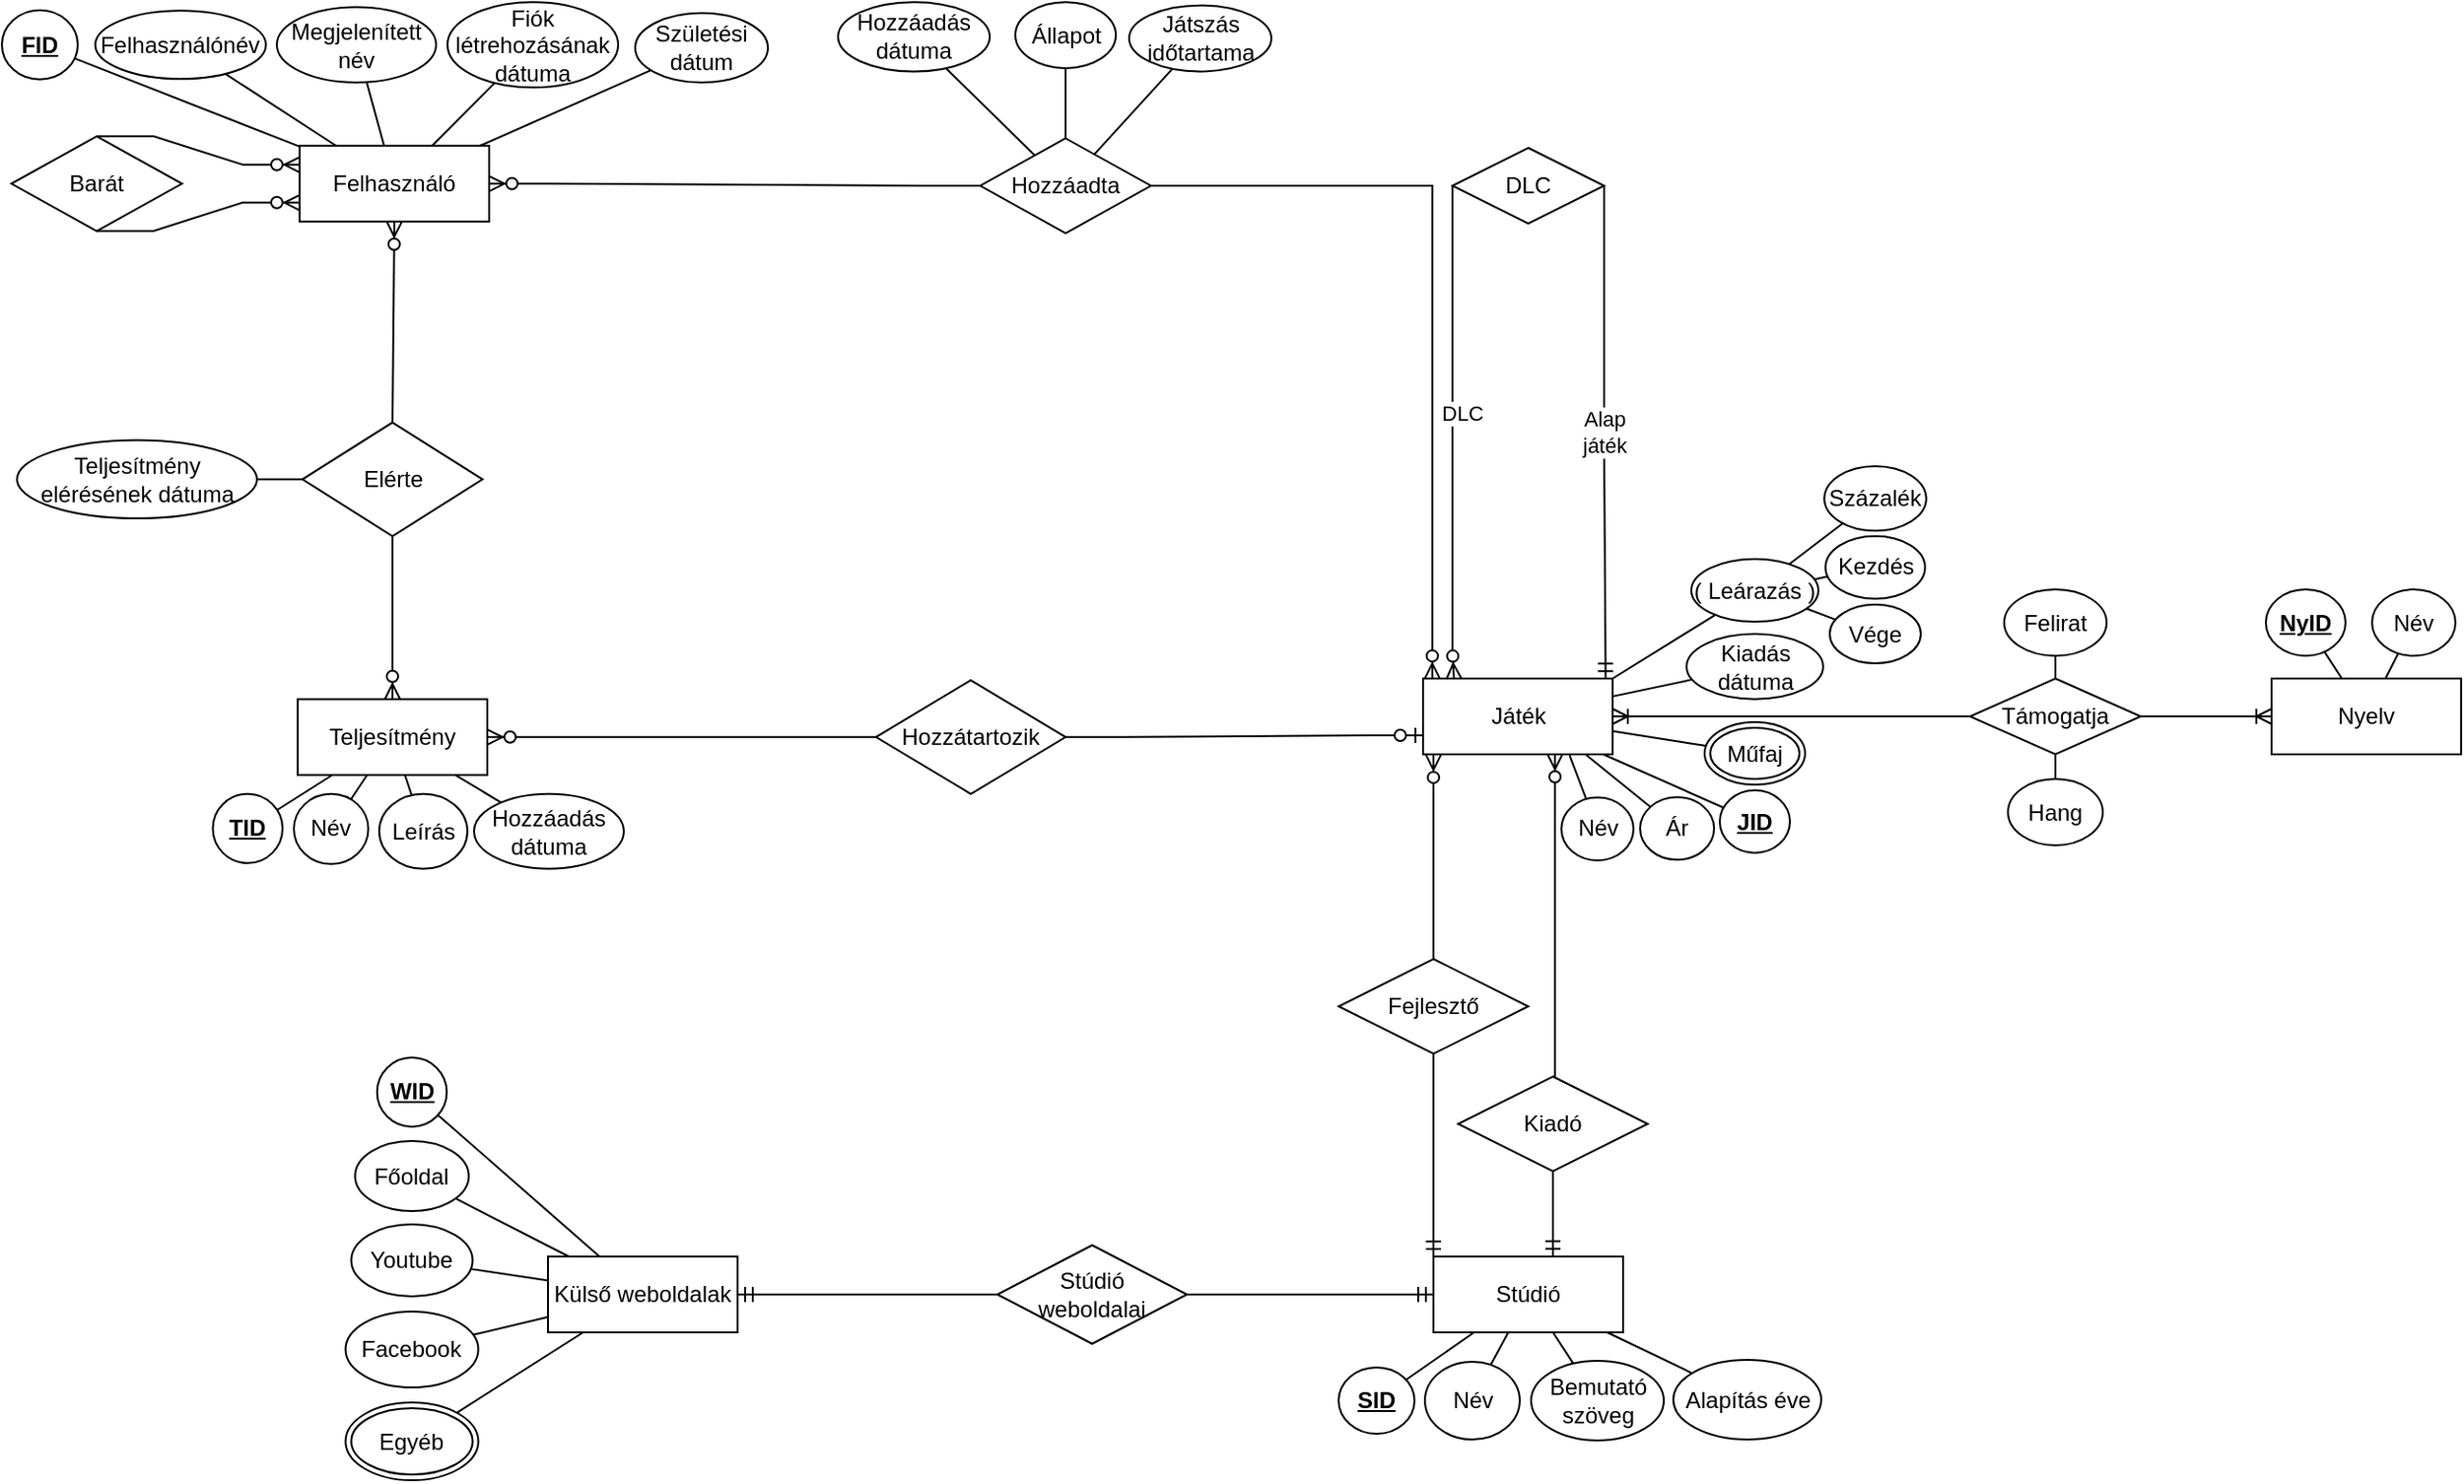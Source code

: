 <mxfile version="22.0.2" type="device" pages="2">
  <diagram id="GT3n09FHunz9OS9dvKY-" name="XML">
    <mxGraphModel dx="2269" dy="952" grid="0" gridSize="10" guides="1" tooltips="1" connect="1" arrows="1" fold="1" page="1" pageScale="1" pageWidth="850" pageHeight="1100" math="0" shadow="0">
      <root>
        <mxCell id="0" />
        <mxCell id="1" parent="0" />
        <mxCell id="lyf7YqQkoobEemUJyyYR-1" value="Felhasználó" style="whiteSpace=wrap;html=1;align=center;verticalAlign=middle;horizontal=1;" parent="1" vertex="1">
          <mxGeometry x="-375" y="528.89" width="100" height="40" as="geometry" />
        </mxCell>
        <mxCell id="qhNk844WNVQ_XHrDHP0O-15" style="rounded=0;orthogonalLoop=1;jettySize=auto;html=1;endArrow=none;endFill=0;exitX=1;exitY=0;exitDx=0;exitDy=0;" parent="1" source="lyf7YqQkoobEemUJyyYR-2" target="qhNk844WNVQ_XHrDHP0O-4" edge="1">
          <mxGeometry relative="1" as="geometry" />
        </mxCell>
        <mxCell id="lyf7YqQkoobEemUJyyYR-2" value="Játék" style="whiteSpace=wrap;html=1;align=center;shadow=0;" parent="1" vertex="1">
          <mxGeometry x="217.5" y="810" width="100" height="40" as="geometry" />
        </mxCell>
        <mxCell id="lyf7YqQkoobEemUJyyYR-3" value="Hozzáadta" style="shape=rhombus;perimeter=rhombusPerimeter;whiteSpace=wrap;html=1;align=center;" parent="1" vertex="1">
          <mxGeometry x="-16" y="525" width="90" height="50" as="geometry" />
        </mxCell>
        <mxCell id="lyf7YqQkoobEemUJyyYR-4" value="" style="edgeStyle=entityRelationEdgeStyle;fontSize=12;html=1;endArrow=ERzeroToMany;endFill=1;rounded=0;exitX=0;exitY=0.5;exitDx=0;exitDy=0;entryX=1;entryY=0.5;entryDx=0;entryDy=0;" parent="1" source="lyf7YqQkoobEemUJyyYR-3" target="lyf7YqQkoobEemUJyyYR-1" edge="1">
          <mxGeometry width="100" height="100" relative="1" as="geometry">
            <mxPoint x="590" y="1120" as="sourcePoint" />
            <mxPoint x="-59" y="500" as="targetPoint" />
          </mxGeometry>
        </mxCell>
        <mxCell id="lyf7YqQkoobEemUJyyYR-5" value="" style="fontSize=12;html=1;endArrow=ERzeroToMany;endFill=1;rounded=0;edgeStyle=orthogonalEdgeStyle;exitX=1;exitY=0.5;exitDx=0;exitDy=0;entryX=0.049;entryY=0.002;entryDx=0;entryDy=0;entryPerimeter=0;" parent="1" source="lyf7YqQkoobEemUJyyYR-3" target="lyf7YqQkoobEemUJyyYR-2" edge="1">
          <mxGeometry width="100" height="100" relative="1" as="geometry">
            <mxPoint x="101" y="576" as="sourcePoint" />
            <mxPoint x="220" y="810" as="targetPoint" />
            <Array as="points">
              <mxPoint x="222" y="550" />
            </Array>
          </mxGeometry>
        </mxCell>
        <mxCell id="lyf7YqQkoobEemUJyyYR-6" value="DLC" style="shape=rhombus;perimeter=rhombusPerimeter;whiteSpace=wrap;html=1;align=center;shadow=0;" parent="1" vertex="1">
          <mxGeometry x="233" y="530" width="80" height="40" as="geometry" />
        </mxCell>
        <mxCell id="lyf7YqQkoobEemUJyyYR-7" value="" style="fontSize=12;html=1;endArrow=ERzeroToMany;endFill=1;rounded=0;exitX=0;exitY=0.5;exitDx=0;exitDy=0;edgeStyle=orthogonalEdgeStyle;entryX=0.163;entryY=0.004;entryDx=0;entryDy=0;entryPerimeter=0;" parent="1" source="lyf7YqQkoobEemUJyyYR-6" target="lyf7YqQkoobEemUJyyYR-2" edge="1">
          <mxGeometry width="100" height="100" relative="1" as="geometry">
            <mxPoint x="295" y="1040" as="sourcePoint" />
            <mxPoint x="254" y="809" as="targetPoint" />
            <Array as="points">
              <mxPoint x="233" y="795" />
              <mxPoint x="234" y="795" />
            </Array>
          </mxGeometry>
        </mxCell>
        <mxCell id="lyf7YqQkoobEemUJyyYR-8" value="DLC" style="edgeLabel;html=1;align=center;verticalAlign=middle;resizable=0;points=[];" parent="lyf7YqQkoobEemUJyyYR-7" vertex="1" connectable="0">
          <mxGeometry x="0.317" y="-4" relative="1" as="geometry">
            <mxPoint x="9" y="-52" as="offset" />
          </mxGeometry>
        </mxCell>
        <mxCell id="lyf7YqQkoobEemUJyyYR-9" value="" style="edgeStyle=orthogonalEdgeStyle;fontSize=12;html=1;endArrow=ERmandOne;rounded=0;exitX=1;exitY=0.5;exitDx=0;exitDy=0;entryX=0.963;entryY=0.004;entryDx=0;entryDy=0;entryPerimeter=0;" parent="1" source="lyf7YqQkoobEemUJyyYR-6" target="lyf7YqQkoobEemUJyyYR-2" edge="1">
          <mxGeometry width="100" height="100" relative="1" as="geometry">
            <mxPoint x="355" y="1040" as="sourcePoint" />
            <mxPoint x="298" y="809" as="targetPoint" />
            <Array as="points">
              <mxPoint x="313" y="686" />
              <mxPoint x="314" y="686" />
            </Array>
          </mxGeometry>
        </mxCell>
        <mxCell id="lyf7YqQkoobEemUJyyYR-10" value="Alap&lt;br&gt;játék" style="edgeLabel;html=1;align=center;verticalAlign=middle;resizable=0;points=[];" parent="lyf7YqQkoobEemUJyyYR-9" vertex="1" connectable="0">
          <mxGeometry x="0.762" relative="1" as="geometry">
            <mxPoint x="-1" y="-99" as="offset" />
          </mxGeometry>
        </mxCell>
        <mxCell id="lyf7YqQkoobEemUJyyYR-11" value="Barát" style="shape=rhombus;perimeter=rhombusPerimeter;whiteSpace=wrap;html=1;align=center;shadow=0;" parent="1" vertex="1">
          <mxGeometry x="-527" y="523.89" width="90" height="50" as="geometry" />
        </mxCell>
        <mxCell id="lyf7YqQkoobEemUJyyYR-12" value="" style="edgeStyle=entityRelationEdgeStyle;fontSize=12;html=1;endArrow=ERzeroToMany;endFill=1;rounded=0;exitX=0.5;exitY=0;exitDx=0;exitDy=0;entryX=0;entryY=0.25;entryDx=0;entryDy=0;" parent="1" source="lyf7YqQkoobEemUJyyYR-11" target="lyf7YqQkoobEemUJyyYR-1" edge="1">
          <mxGeometry width="100" height="100" relative="1" as="geometry">
            <mxPoint x="-455" y="788.89" as="sourcePoint" />
            <mxPoint x="-355" y="688.89" as="targetPoint" />
          </mxGeometry>
        </mxCell>
        <mxCell id="lyf7YqQkoobEemUJyyYR-13" value="" style="edgeStyle=entityRelationEdgeStyle;fontSize=12;html=1;endArrow=ERzeroToMany;endFill=1;rounded=0;exitX=0.5;exitY=1;exitDx=0;exitDy=0;entryX=0;entryY=0.75;entryDx=0;entryDy=0;" parent="1" source="lyf7YqQkoobEemUJyyYR-11" target="lyf7YqQkoobEemUJyyYR-1" edge="1">
          <mxGeometry width="100" height="100" relative="1" as="geometry">
            <mxPoint x="-505" y="688.89" as="sourcePoint" />
            <mxPoint x="-405" y="588.89" as="targetPoint" />
          </mxGeometry>
        </mxCell>
        <mxCell id="lyf7YqQkoobEemUJyyYR-14" value="Teljesítmény" style="whiteSpace=wrap;html=1;align=center;shadow=0;" parent="1" vertex="1">
          <mxGeometry x="-376" y="820.89" width="100" height="40" as="geometry" />
        </mxCell>
        <mxCell id="lyf7YqQkoobEemUJyyYR-15" value="Hozzátartozik" style="shape=rhombus;perimeter=rhombusPerimeter;whiteSpace=wrap;html=1;align=center;shadow=0;" parent="1" vertex="1">
          <mxGeometry x="-71" y="810.89" width="100" height="60" as="geometry" />
        </mxCell>
        <mxCell id="lyf7YqQkoobEemUJyyYR-16" value="Elérte" style="shape=rhombus;perimeter=rhombusPerimeter;whiteSpace=wrap;html=1;align=center;shadow=0;" parent="1" vertex="1">
          <mxGeometry x="-373.5" y="674.89" width="95" height="60" as="geometry" />
        </mxCell>
        <mxCell id="lyf7YqQkoobEemUJyyYR-17" value="" style="edgeStyle=entityRelationEdgeStyle;fontSize=12;html=1;endArrow=ERzeroToMany;endFill=1;rounded=0;exitX=0;exitY=0.5;exitDx=0;exitDy=0;entryX=1;entryY=0.5;entryDx=0;entryDy=0;" parent="1" source="lyf7YqQkoobEemUJyyYR-15" target="lyf7YqQkoobEemUJyyYR-14" edge="1">
          <mxGeometry width="100" height="100" relative="1" as="geometry">
            <mxPoint x="887" y="1240.89" as="sourcePoint" />
            <mxPoint x="987" y="1140.89" as="targetPoint" />
          </mxGeometry>
        </mxCell>
        <mxCell id="lyf7YqQkoobEemUJyyYR-18" value="" style="edgeStyle=entityRelationEdgeStyle;fontSize=12;html=1;endArrow=ERzeroToOne;endFill=1;rounded=0;exitX=1;exitY=0.5;exitDx=0;exitDy=0;entryX=0;entryY=0.75;entryDx=0;entryDy=0;" parent="1" source="lyf7YqQkoobEemUJyyYR-15" target="lyf7YqQkoobEemUJyyYR-2" edge="1">
          <mxGeometry width="100" height="100" relative="1" as="geometry">
            <mxPoint x="870" y="1240" as="sourcePoint" />
            <mxPoint x="970" y="1140" as="targetPoint" />
          </mxGeometry>
        </mxCell>
        <mxCell id="lyf7YqQkoobEemUJyyYR-19" value="" style="fontSize=12;html=1;endArrow=ERzeroToMany;endFill=1;rounded=0;exitX=0.5;exitY=1;exitDx=0;exitDy=0;entryX=0.5;entryY=0;entryDx=0;entryDy=0;" parent="1" source="lyf7YqQkoobEemUJyyYR-16" target="lyf7YqQkoobEemUJyyYR-14" edge="1">
          <mxGeometry width="100" height="100" relative="1" as="geometry">
            <mxPoint x="-113" y="736.89" as="sourcePoint" />
            <mxPoint x="-13" y="636.89" as="targetPoint" />
          </mxGeometry>
        </mxCell>
        <mxCell id="lyf7YqQkoobEemUJyyYR-20" value="" style="fontSize=12;html=1;endArrow=ERzeroToMany;endFill=1;rounded=0;exitX=0.5;exitY=0;exitDx=0;exitDy=0;entryX=0.5;entryY=1;entryDx=0;entryDy=0;strokeColor=default;" parent="1" source="lyf7YqQkoobEemUJyyYR-16" target="lyf7YqQkoobEemUJyyYR-1" edge="1">
          <mxGeometry width="100" height="100" relative="1" as="geometry">
            <mxPoint x="540.0" y="619.89" as="sourcePoint" />
            <mxPoint x="650.0" y="929.89" as="targetPoint" />
          </mxGeometry>
        </mxCell>
        <mxCell id="IALZXiCLaBQc-R7t76dj-4" style="rounded=0;orthogonalLoop=1;jettySize=auto;html=1;endArrow=none;endFill=0;" parent="1" source="lyf7YqQkoobEemUJyyYR-21" target="IALZXiCLaBQc-R7t76dj-3" edge="1">
          <mxGeometry relative="1" as="geometry" />
        </mxCell>
        <mxCell id="lyf7YqQkoobEemUJyyYR-21" value="Stúdió" style="whiteSpace=wrap;html=1;align=center;shadow=0;" parent="1" vertex="1">
          <mxGeometry x="223" y="1115" width="100" height="40" as="geometry" />
        </mxCell>
        <mxCell id="lyf7YqQkoobEemUJyyYR-22" value="Nyelv" style="whiteSpace=wrap;html=1;align=center;shadow=0;" parent="1" vertex="1">
          <mxGeometry x="665" y="810" width="100" height="40" as="geometry" />
        </mxCell>
        <mxCell id="lyf7YqQkoobEemUJyyYR-23" value="Támogatja" style="shape=rhombus;perimeter=rhombusPerimeter;whiteSpace=wrap;html=1;align=center;shadow=0;" parent="1" vertex="1">
          <mxGeometry x="506" y="810" width="90" height="40" as="geometry" />
        </mxCell>
        <mxCell id="lyf7YqQkoobEemUJyyYR-25" value="Kiadó" style="shape=rhombus;perimeter=rhombusPerimeter;whiteSpace=wrap;html=1;align=center;shadow=0;" parent="1" vertex="1">
          <mxGeometry x="236" y="1020" width="100" height="50" as="geometry" />
        </mxCell>
        <mxCell id="lyf7YqQkoobEemUJyyYR-26" value="Fejlesztő" style="shape=rhombus;perimeter=rhombusPerimeter;whiteSpace=wrap;html=1;align=center;shadow=0;" parent="1" vertex="1">
          <mxGeometry x="173" y="958" width="100" height="50" as="geometry" />
        </mxCell>
        <mxCell id="lyf7YqQkoobEemUJyyYR-27" value="" style="edgeStyle=orthogonalEdgeStyle;fontSize=12;html=1;endArrow=ERzeroToMany;endFill=1;rounded=0;strokeColor=default;exitX=0.5;exitY=0;exitDx=0;exitDy=0;entryX=0.057;entryY=1.004;entryDx=0;entryDy=0;entryPerimeter=0;" parent="1" source="lyf7YqQkoobEemUJyyYR-26" target="lyf7YqQkoobEemUJyyYR-2" edge="1">
          <mxGeometry width="100" height="100" relative="1" as="geometry">
            <mxPoint x="1110" y="1030" as="sourcePoint" />
            <mxPoint x="266" y="851" as="targetPoint" />
            <Array as="points">
              <mxPoint x="223" y="850" />
            </Array>
          </mxGeometry>
        </mxCell>
        <mxCell id="lyf7YqQkoobEemUJyyYR-28" value="" style="edgeStyle=orthogonalEdgeStyle;fontSize=12;html=1;endArrow=ERzeroToMany;endFill=1;rounded=0;strokeColor=default;exitX=0.5;exitY=0;exitDx=0;exitDy=0;entryX=0.696;entryY=0.997;entryDx=0;entryDy=0;entryPerimeter=0;" parent="1" source="lyf7YqQkoobEemUJyyYR-25" target="lyf7YqQkoobEemUJyyYR-2" edge="1">
          <mxGeometry width="100" height="100" relative="1" as="geometry">
            <mxPoint x="275" y="1020" as="sourcePoint" />
            <mxPoint x="287" y="851" as="targetPoint" />
            <Array as="points">
              <mxPoint x="287" y="1020" />
            </Array>
          </mxGeometry>
        </mxCell>
        <mxCell id="lyf7YqQkoobEemUJyyYR-29" value="" style="edgeStyle=orthogonalEdgeStyle;fontSize=12;html=1;endArrow=ERmandOne;rounded=0;strokeColor=default;exitX=0.5;exitY=1;exitDx=0;exitDy=0;entryX=0;entryY=0;entryDx=0;entryDy=0;" parent="1" source="lyf7YqQkoobEemUJyyYR-26" target="lyf7YqQkoobEemUJyyYR-21" edge="1">
          <mxGeometry width="100" height="100" relative="1" as="geometry">
            <mxPoint x="274.5" y="1158" as="sourcePoint" />
            <mxPoint x="374.5" y="1058" as="targetPoint" />
          </mxGeometry>
        </mxCell>
        <mxCell id="lyf7YqQkoobEemUJyyYR-30" value="" style="edgeStyle=orthogonalEdgeStyle;fontSize=12;html=1;endArrow=ERmandOne;rounded=0;strokeColor=default;exitX=0.5;exitY=1;exitDx=0;exitDy=0;entryX=0.63;entryY=-0.003;entryDx=0;entryDy=0;entryPerimeter=0;" parent="1" source="lyf7YqQkoobEemUJyyYR-25" target="lyf7YqQkoobEemUJyyYR-21" edge="1">
          <mxGeometry width="100" height="100" relative="1" as="geometry">
            <mxPoint x="274.5" y="1158" as="sourcePoint" />
            <mxPoint x="286" y="1114" as="targetPoint" />
          </mxGeometry>
        </mxCell>
        <mxCell id="lyf7YqQkoobEemUJyyYR-31" value="Teljesítmény elérésének dátuma" style="ellipse;whiteSpace=wrap;html=1;align=center;shadow=0;" parent="1" vertex="1">
          <mxGeometry x="-524" y="684.26" width="126.5" height="41.25" as="geometry" />
        </mxCell>
        <mxCell id="lyf7YqQkoobEemUJyyYR-32" value="" style="endArrow=none;html=1;rounded=0;strokeColor=default;entryX=0;entryY=0.5;entryDx=0;entryDy=0;exitX=1;exitY=0.5;exitDx=0;exitDy=0;" parent="1" source="lyf7YqQkoobEemUJyyYR-31" target="lyf7YqQkoobEemUJyyYR-16" edge="1">
          <mxGeometry relative="1" as="geometry">
            <mxPoint x="-373" y="762.89" as="sourcePoint" />
            <mxPoint x="-213" y="700.89" as="targetPoint" />
          </mxGeometry>
        </mxCell>
        <mxCell id="lyf7YqQkoobEemUJyyYR-34" value="" style="endArrow=none;html=1;rounded=0;strokeColor=default;" parent="1" source="qhNk844WNVQ_XHrDHP0O-1" target="lyf7YqQkoobEemUJyyYR-3" edge="1">
          <mxGeometry relative="1" as="geometry">
            <mxPoint x="20.5" y="461" as="sourcePoint" />
            <mxPoint x="-157" y="561" as="targetPoint" />
          </mxGeometry>
        </mxCell>
        <mxCell id="lyf7YqQkoobEemUJyyYR-35" value="Hozzáadás dátuma" style="ellipse;whiteSpace=wrap;html=1;align=center;shadow=0;" parent="1" vertex="1">
          <mxGeometry x="-91" y="453.11" width="80" height="36.62" as="geometry" />
        </mxCell>
        <mxCell id="lyf7YqQkoobEemUJyyYR-36" value="" style="endArrow=none;html=1;rounded=0;strokeColor=default;" parent="1" source="lyf7YqQkoobEemUJyyYR-35" target="lyf7YqQkoobEemUJyyYR-3" edge="1">
          <mxGeometry relative="1" as="geometry">
            <mxPoint x="-317" y="561" as="sourcePoint" />
            <mxPoint x="-157" y="561" as="targetPoint" />
          </mxGeometry>
        </mxCell>
        <mxCell id="lyf7YqQkoobEemUJyyYR-37" value="Játszás időtartama" style="ellipse;whiteSpace=wrap;html=1;align=center;" parent="1" vertex="1">
          <mxGeometry x="62.5" y="454.87" width="75" height="34.84" as="geometry" />
        </mxCell>
        <mxCell id="lyf7YqQkoobEemUJyyYR-38" value="" style="endArrow=none;html=1;rounded=0;" parent="1" source="lyf7YqQkoobEemUJyyYR-3" target="lyf7YqQkoobEemUJyyYR-37" edge="1">
          <mxGeometry relative="1" as="geometry">
            <mxPoint x="-157" y="651" as="sourcePoint" />
            <mxPoint x="3" y="651" as="targetPoint" />
          </mxGeometry>
        </mxCell>
        <mxCell id="lyf7YqQkoobEemUJyyYR-39" value="Hang" style="ellipse;whiteSpace=wrap;html=1;align=center;" parent="1" vertex="1">
          <mxGeometry x="526" y="863" width="50" height="35" as="geometry" />
        </mxCell>
        <mxCell id="lyf7YqQkoobEemUJyyYR-40" value="Felirat" style="ellipse;whiteSpace=wrap;html=1;align=center;comic=0;" parent="1" vertex="1">
          <mxGeometry x="524" y="763" width="54" height="35" as="geometry" />
        </mxCell>
        <mxCell id="lyf7YqQkoobEemUJyyYR-41" value="" style="endArrow=none;html=1;rounded=0;entryX=0.5;entryY=0;entryDx=0;entryDy=0;" parent="1" source="lyf7YqQkoobEemUJyyYR-40" target="lyf7YqQkoobEemUJyyYR-23" edge="1">
          <mxGeometry relative="1" as="geometry">
            <mxPoint x="358" y="925" as="sourcePoint" />
            <mxPoint x="518" y="925" as="targetPoint" />
          </mxGeometry>
        </mxCell>
        <mxCell id="lyf7YqQkoobEemUJyyYR-42" value="" style="edgeStyle=orthogonalEdgeStyle;fontSize=12;html=1;endArrow=ERoneToMany;rounded=0;entryX=1;entryY=0.5;entryDx=0;entryDy=0;exitX=0;exitY=0.5;exitDx=0;exitDy=0;" parent="1" source="lyf7YqQkoobEemUJyyYR-23" target="lyf7YqQkoobEemUJyyYR-2" edge="1">
          <mxGeometry width="100" height="100" relative="1" as="geometry">
            <mxPoint x="1110" y="860" as="sourcePoint" />
            <mxPoint x="1210" y="760" as="targetPoint" />
          </mxGeometry>
        </mxCell>
        <mxCell id="lyf7YqQkoobEemUJyyYR-43" value="FID" style="ellipse;whiteSpace=wrap;html=1;align=center;fontStyle=5;comic=0;" parent="1" vertex="1">
          <mxGeometry x="-532" y="457.39" width="40" height="36.5" as="geometry" />
        </mxCell>
        <mxCell id="lyf7YqQkoobEemUJyyYR-44" value="Felhasználónév" style="ellipse;whiteSpace=wrap;html=1;align=center;comic=0;" parent="1" vertex="1">
          <mxGeometry x="-482.75" y="457.64" width="90" height="36" as="geometry" />
        </mxCell>
        <mxCell id="lyf7YqQkoobEemUJyyYR-45" value="Megjelenített név" style="ellipse;whiteSpace=wrap;html=1;align=center;comic=0;" parent="1" vertex="1">
          <mxGeometry x="-387" y="455.76" width="84" height="39.75" as="geometry" />
        </mxCell>
        <mxCell id="lyf7YqQkoobEemUJyyYR-46" value="Fiók létrehozásának dátuma" style="ellipse;whiteSpace=wrap;html=1;align=center;comic=0;" parent="1" vertex="1">
          <mxGeometry x="-297" y="453.11" width="90" height="45.07" as="geometry" />
        </mxCell>
        <mxCell id="lyf7YqQkoobEemUJyyYR-47" value="Születési dátum" style="ellipse;whiteSpace=wrap;html=1;align=center;comic=0;" parent="1" vertex="1">
          <mxGeometry x="-198" y="458.89" width="70" height="36.62" as="geometry" />
        </mxCell>
        <mxCell id="lyf7YqQkoobEemUJyyYR-50" value="" style="endArrow=none;html=1;rounded=0;" parent="1" source="lyf7YqQkoobEemUJyyYR-43" target="lyf7YqQkoobEemUJyyYR-1" edge="1">
          <mxGeometry relative="1" as="geometry">
            <mxPoint x="-155" y="478.89" as="sourcePoint" />
            <mxPoint x="5" y="478.89" as="targetPoint" />
          </mxGeometry>
        </mxCell>
        <mxCell id="lyf7YqQkoobEemUJyyYR-52" value="" style="endArrow=none;html=1;rounded=0;" parent="1" source="lyf7YqQkoobEemUJyyYR-44" target="lyf7YqQkoobEemUJyyYR-1" edge="1">
          <mxGeometry relative="1" as="geometry">
            <mxPoint x="-155" y="478.89" as="sourcePoint" />
            <mxPoint x="5" y="478.89" as="targetPoint" />
          </mxGeometry>
        </mxCell>
        <mxCell id="lyf7YqQkoobEemUJyyYR-53" value="" style="endArrow=none;html=1;rounded=0;" parent="1" source="lyf7YqQkoobEemUJyyYR-45" target="lyf7YqQkoobEemUJyyYR-1" edge="1">
          <mxGeometry relative="1" as="geometry">
            <mxPoint x="-155" y="478.89" as="sourcePoint" />
            <mxPoint x="5" y="478.89" as="targetPoint" />
          </mxGeometry>
        </mxCell>
        <mxCell id="lyf7YqQkoobEemUJyyYR-54" value="" style="endArrow=none;html=1;rounded=0;" parent="1" source="lyf7YqQkoobEemUJyyYR-46" target="lyf7YqQkoobEemUJyyYR-1" edge="1">
          <mxGeometry relative="1" as="geometry">
            <mxPoint x="-155" y="478.89" as="sourcePoint" />
            <mxPoint x="5" y="478.89" as="targetPoint" />
          </mxGeometry>
        </mxCell>
        <mxCell id="lyf7YqQkoobEemUJyyYR-55" value="" style="endArrow=none;html=1;rounded=0;" parent="1" source="lyf7YqQkoobEemUJyyYR-47" target="lyf7YqQkoobEemUJyyYR-1" edge="1">
          <mxGeometry relative="1" as="geometry">
            <mxPoint x="-174.63" y="483.1" as="sourcePoint" />
            <mxPoint x="5" y="478.89" as="targetPoint" />
          </mxGeometry>
        </mxCell>
        <mxCell id="lyf7YqQkoobEemUJyyYR-57" value="TID" style="ellipse;whiteSpace=wrap;html=1;align=center;fontStyle=5;comic=0;" parent="1" vertex="1">
          <mxGeometry x="-420.75" y="870.89" width="36.75" height="36.5" as="geometry" />
        </mxCell>
        <mxCell id="lyf7YqQkoobEemUJyyYR-58" value="Leírás" style="ellipse;whiteSpace=wrap;html=1;align=center;comic=0;" parent="1" vertex="1">
          <mxGeometry x="-333" y="870.89" width="46.5" height="39.5" as="geometry" />
        </mxCell>
        <mxCell id="lyf7YqQkoobEemUJyyYR-59" value="Hozzáadás dátuma" style="ellipse;whiteSpace=wrap;html=1;align=center;comic=0;" parent="1" vertex="1">
          <mxGeometry x="-283" y="870.89" width="79" height="39.5" as="geometry" />
        </mxCell>
        <mxCell id="lyf7YqQkoobEemUJyyYR-60" value="" style="endArrow=none;html=1;rounded=0;" parent="1" source="lyf7YqQkoobEemUJyyYR-57" target="lyf7YqQkoobEemUJyyYR-14" edge="1">
          <mxGeometry relative="1" as="geometry">
            <mxPoint x="-133.5" y="850.89" as="sourcePoint" />
            <mxPoint x="26.5" y="850.89" as="targetPoint" />
          </mxGeometry>
        </mxCell>
        <mxCell id="lyf7YqQkoobEemUJyyYR-61" value="" style="endArrow=none;html=1;rounded=0;" parent="1" source="lyf7YqQkoobEemUJyyYR-58" target="lyf7YqQkoobEemUJyyYR-14" edge="1">
          <mxGeometry relative="1" as="geometry">
            <mxPoint x="-133.5" y="850.89" as="sourcePoint" />
            <mxPoint x="26.5" y="850.89" as="targetPoint" />
          </mxGeometry>
        </mxCell>
        <mxCell id="lyf7YqQkoobEemUJyyYR-62" value="" style="endArrow=none;html=1;rounded=0;" parent="1" source="lyf7YqQkoobEemUJyyYR-59" target="lyf7YqQkoobEemUJyyYR-14" edge="1">
          <mxGeometry relative="1" as="geometry">
            <mxPoint x="-133.5" y="850.89" as="sourcePoint" />
            <mxPoint x="26.5" y="850.89" as="targetPoint" />
          </mxGeometry>
        </mxCell>
        <mxCell id="lyf7YqQkoobEemUJyyYR-63" value="Név" style="ellipse;whiteSpace=wrap;html=1;align=center;comic=0;" parent="1" vertex="1">
          <mxGeometry x="-378" y="870.89" width="39.25" height="37" as="geometry" />
        </mxCell>
        <mxCell id="lyf7YqQkoobEemUJyyYR-64" value="" style="endArrow=none;html=1;rounded=0;" parent="1" source="lyf7YqQkoobEemUJyyYR-63" target="lyf7YqQkoobEemUJyyYR-14" edge="1">
          <mxGeometry relative="1" as="geometry">
            <mxPoint x="-383.5" y="946.89" as="sourcePoint" />
            <mxPoint x="-323.5" y="870.89" as="targetPoint" />
          </mxGeometry>
        </mxCell>
        <mxCell id="lyf7YqQkoobEemUJyyYR-65" value="JID" style="ellipse;whiteSpace=wrap;html=1;align=center;fontStyle=5;comic=0;" parent="1" vertex="1">
          <mxGeometry x="374" y="869" width="37" height="33" as="geometry" />
        </mxCell>
        <mxCell id="lyf7YqQkoobEemUJyyYR-66" value="Név" style="ellipse;whiteSpace=wrap;html=1;align=center;comic=0;" parent="1" vertex="1">
          <mxGeometry x="290.5" y="872.77" width="38" height="33.25" as="geometry" />
        </mxCell>
        <mxCell id="lyf7YqQkoobEemUJyyYR-67" value="Ár" style="ellipse;whiteSpace=wrap;html=1;align=center;comic=0;" parent="1" vertex="1">
          <mxGeometry x="332" y="872.64" width="39" height="33" as="geometry" />
        </mxCell>
        <mxCell id="lyf7YqQkoobEemUJyyYR-68" value="Műfaj" style="ellipse;shape=doubleEllipse;margin=3;whiteSpace=wrap;html=1;align=center;comic=0;" parent="1" vertex="1">
          <mxGeometry x="366" y="833" width="53" height="33" as="geometry" />
        </mxCell>
        <mxCell id="lyf7YqQkoobEemUJyyYR-72" value="Kiadás dátuma" style="ellipse;whiteSpace=wrap;html=1;align=center;comic=0;" parent="1" vertex="1">
          <mxGeometry x="356.5" y="786.49" width="72" height="34.4" as="geometry" />
        </mxCell>
        <mxCell id="lyf7YqQkoobEemUJyyYR-84" value="" style="endArrow=none;html=1;rounded=0;" parent="1" source="lyf7YqQkoobEemUJyyYR-65" target="lyf7YqQkoobEemUJyyYR-2" edge="1">
          <mxGeometry relative="1" as="geometry">
            <mxPoint x="435" y="950" as="sourcePoint" />
            <mxPoint x="595" y="950" as="targetPoint" />
          </mxGeometry>
        </mxCell>
        <mxCell id="lyf7YqQkoobEemUJyyYR-85" value="" style="endArrow=none;html=1;rounded=0;entryX=0.773;entryY=1.013;entryDx=0;entryDy=0;entryPerimeter=0;" parent="1" source="lyf7YqQkoobEemUJyyYR-66" target="lyf7YqQkoobEemUJyyYR-2" edge="1">
          <mxGeometry relative="1" as="geometry">
            <mxPoint x="355" y="960" as="sourcePoint" />
            <mxPoint x="515" y="960" as="targetPoint" />
          </mxGeometry>
        </mxCell>
        <mxCell id="lyf7YqQkoobEemUJyyYR-86" value="" style="endArrow=none;html=1;rounded=0;entryX=0.861;entryY=1.009;entryDx=0;entryDy=0;entryPerimeter=0;" parent="1" source="lyf7YqQkoobEemUJyyYR-67" target="lyf7YqQkoobEemUJyyYR-2" edge="1">
          <mxGeometry relative="1" as="geometry">
            <mxPoint x="435" y="960" as="sourcePoint" />
            <mxPoint x="595" y="960" as="targetPoint" />
          </mxGeometry>
        </mxCell>
        <mxCell id="lyf7YqQkoobEemUJyyYR-87" value="" style="endArrow=none;html=1;rounded=0;" parent="1" source="lyf7YqQkoobEemUJyyYR-68" target="lyf7YqQkoobEemUJyyYR-2" edge="1">
          <mxGeometry relative="1" as="geometry">
            <mxPoint x="435" y="960" as="sourcePoint" />
            <mxPoint x="595" y="960" as="targetPoint" />
          </mxGeometry>
        </mxCell>
        <mxCell id="lyf7YqQkoobEemUJyyYR-90" value="" style="endArrow=none;html=1;rounded=0;" parent="1" source="lyf7YqQkoobEemUJyyYR-2" target="lyf7YqQkoobEemUJyyYR-72" edge="1">
          <mxGeometry relative="1" as="geometry">
            <mxPoint x="309" y="810" as="sourcePoint" />
            <mxPoint x="117" y="915" as="targetPoint" />
          </mxGeometry>
        </mxCell>
        <mxCell id="lyf7YqQkoobEemUJyyYR-93" value="" style="endArrow=none;html=1;rounded=0;exitX=0.5;exitY=1;exitDx=0;exitDy=0;" parent="1" source="lyf7YqQkoobEemUJyyYR-23" target="lyf7YqQkoobEemUJyyYR-39" edge="1">
          <mxGeometry relative="1" as="geometry">
            <mxPoint x="488" y="805" as="sourcePoint" />
            <mxPoint x="648" y="805" as="targetPoint" />
          </mxGeometry>
        </mxCell>
        <mxCell id="lyf7YqQkoobEemUJyyYR-94" value="Név" style="ellipse;whiteSpace=wrap;html=1;align=center;comic=0;" parent="1" vertex="1">
          <mxGeometry x="718" y="763" width="44" height="35" as="geometry" />
        </mxCell>
        <mxCell id="lyf7YqQkoobEemUJyyYR-95" value="NyID" style="ellipse;whiteSpace=wrap;html=1;align=center;fontStyle=5;comic=0;" parent="1" vertex="1">
          <mxGeometry x="662" y="763" width="42" height="35" as="geometry" />
        </mxCell>
        <mxCell id="lyf7YqQkoobEemUJyyYR-96" value="" style="endArrow=none;html=1;rounded=0;" parent="1" source="lyf7YqQkoobEemUJyyYR-95" target="lyf7YqQkoobEemUJyyYR-22" edge="1">
          <mxGeometry relative="1" as="geometry">
            <mxPoint x="667" y="767.5" as="sourcePoint" />
            <mxPoint x="807" y="757.5" as="targetPoint" />
          </mxGeometry>
        </mxCell>
        <mxCell id="lyf7YqQkoobEemUJyyYR-97" value="" style="endArrow=none;html=1;rounded=0;" parent="1" source="lyf7YqQkoobEemUJyyYR-22" target="lyf7YqQkoobEemUJyyYR-94" edge="1">
          <mxGeometry relative="1" as="geometry">
            <mxPoint x="627" y="767.5" as="sourcePoint" />
            <mxPoint x="777" y="777.5" as="targetPoint" />
          </mxGeometry>
        </mxCell>
        <mxCell id="lyf7YqQkoobEemUJyyYR-98" value="SID" style="ellipse;whiteSpace=wrap;html=1;align=center;fontStyle=5;" parent="1" vertex="1">
          <mxGeometry x="173" y="1173.5" width="40" height="35" as="geometry" />
        </mxCell>
        <mxCell id="lyf7YqQkoobEemUJyyYR-99" value="Név" style="ellipse;whiteSpace=wrap;html=1;align=center;" parent="1" vertex="1">
          <mxGeometry x="218.5" y="1170.5" width="50" height="41" as="geometry" />
        </mxCell>
        <mxCell id="lyf7YqQkoobEemUJyyYR-101" value="Főoldal" style="ellipse;whiteSpace=wrap;html=1;align=center;" parent="1" vertex="1">
          <mxGeometry x="-345.75" y="1054" width="60" height="37" as="geometry" />
        </mxCell>
        <mxCell id="lyf7YqQkoobEemUJyyYR-102" value="Youtube" style="ellipse;whiteSpace=wrap;html=1;align=center;" parent="1" vertex="1">
          <mxGeometry x="-347.75" y="1098" width="64" height="38" as="geometry" />
        </mxCell>
        <mxCell id="lyf7YqQkoobEemUJyyYR-103" value="Facebook" style="ellipse;whiteSpace=wrap;html=1;align=center;" parent="1" vertex="1">
          <mxGeometry x="-350.75" y="1144" width="70" height="40" as="geometry" />
        </mxCell>
        <mxCell id="lyf7YqQkoobEemUJyyYR-104" value="" style="endArrow=none;html=1;rounded=0;" parent="1" source="lyf7YqQkoobEemUJyyYR-101" target="qhNk844WNVQ_XHrDHP0O-3" edge="1">
          <mxGeometry relative="1" as="geometry">
            <mxPoint x="-495" y="1239" as="sourcePoint" />
            <mxPoint x="-490.451" y="1261.573" as="targetPoint" />
          </mxGeometry>
        </mxCell>
        <mxCell id="lyf7YqQkoobEemUJyyYR-105" value="" style="endArrow=none;html=1;rounded=0;" parent="1" source="lyf7YqQkoobEemUJyyYR-102" target="qhNk844WNVQ_XHrDHP0O-3" edge="1">
          <mxGeometry relative="1" as="geometry">
            <mxPoint x="-495" y="1239" as="sourcePoint" />
            <mxPoint x="-462" y="1269" as="targetPoint" />
          </mxGeometry>
        </mxCell>
        <mxCell id="lyf7YqQkoobEemUJyyYR-106" value="Egyéb" style="ellipse;shape=doubleEllipse;margin=3;whiteSpace=wrap;html=1;align=center;" parent="1" vertex="1">
          <mxGeometry x="-350.75" y="1192" width="70" height="41" as="geometry" />
        </mxCell>
        <mxCell id="lyf7YqQkoobEemUJyyYR-107" value="" style="endArrow=none;html=1;rounded=0;" parent="1" source="qhNk844WNVQ_XHrDHP0O-3" target="lyf7YqQkoobEemUJyyYR-103" edge="1">
          <mxGeometry relative="1" as="geometry">
            <mxPoint x="-433.549" y="1261.573" as="sourcePoint" />
            <mxPoint x="-335" y="1239" as="targetPoint" />
          </mxGeometry>
        </mxCell>
        <mxCell id="lyf7YqQkoobEemUJyyYR-108" value="" style="endArrow=none;html=1;rounded=0;" parent="1" source="qhNk844WNVQ_XHrDHP0O-3" target="lyf7YqQkoobEemUJyyYR-106" edge="1">
          <mxGeometry relative="1" as="geometry">
            <mxPoint x="-322" y="1127" as="sourcePoint" />
            <mxPoint x="-395" y="1259" as="targetPoint" />
          </mxGeometry>
        </mxCell>
        <mxCell id="lyf7YqQkoobEemUJyyYR-110" value="" style="endArrow=none;html=1;rounded=0;" parent="1" source="lyf7YqQkoobEemUJyyYR-98" target="lyf7YqQkoobEemUJyyYR-21" edge="1">
          <mxGeometry relative="1" as="geometry">
            <mxPoint x="248" y="1342" as="sourcePoint" />
            <mxPoint x="408" y="1342" as="targetPoint" />
          </mxGeometry>
        </mxCell>
        <mxCell id="lyf7YqQkoobEemUJyyYR-111" value="" style="endArrow=none;html=1;rounded=0;" parent="1" source="lyf7YqQkoobEemUJyyYR-99" target="lyf7YqQkoobEemUJyyYR-21" edge="1">
          <mxGeometry relative="1" as="geometry">
            <mxPoint x="248" y="1342" as="sourcePoint" />
            <mxPoint x="408" y="1342" as="targetPoint" />
          </mxGeometry>
        </mxCell>
        <mxCell id="lyf7YqQkoobEemUJyyYR-112" value="Bemutató szöveg" style="ellipse;whiteSpace=wrap;html=1;align=center;" parent="1" vertex="1">
          <mxGeometry x="274.5" y="1170" width="70" height="42" as="geometry" />
        </mxCell>
        <mxCell id="lyf7YqQkoobEemUJyyYR-113" value="" style="endArrow=none;html=1;rounded=0;" parent="1" source="lyf7YqQkoobEemUJyyYR-21" target="lyf7YqQkoobEemUJyyYR-112" edge="1">
          <mxGeometry relative="1" as="geometry">
            <mxPoint x="288" y="1312" as="sourcePoint" />
            <mxPoint x="448" y="1312" as="targetPoint" />
          </mxGeometry>
        </mxCell>
        <mxCell id="lyf7YqQkoobEemUJyyYR-116" value="" style="fontSize=12;html=1;endArrow=ERoneToMany;rounded=0;entryX=0;entryY=0.5;entryDx=0;entryDy=0;exitX=1;exitY=0.5;exitDx=0;exitDy=0;" parent="1" source="lyf7YqQkoobEemUJyyYR-23" target="lyf7YqQkoobEemUJyyYR-22" edge="1">
          <mxGeometry width="100" height="100" relative="1" as="geometry">
            <mxPoint x="663" y="815" as="sourcePoint" />
            <mxPoint x="763" y="715" as="targetPoint" />
          </mxGeometry>
        </mxCell>
        <mxCell id="qhNk844WNVQ_XHrDHP0O-1" value="Állapot" style="ellipse;whiteSpace=wrap;html=1;fontSize=12;" parent="1" vertex="1">
          <mxGeometry x="2.5" y="453.11" width="53" height="34.84" as="geometry" />
        </mxCell>
        <mxCell id="qhNk844WNVQ_XHrDHP0O-3" value="Külső weboldalak" style="whiteSpace=wrap;html=1;align=center;shadow=0;" parent="1" vertex="1">
          <mxGeometry x="-244" y="1115" width="100" height="40" as="geometry" />
        </mxCell>
        <mxCell id="qhNk844WNVQ_XHrDHP0O-4" value="( Leárazás )" style="ellipse;whiteSpace=wrap;html=1;align=center;comic=0;" parent="1" vertex="1">
          <mxGeometry x="359" y="747" width="67" height="33" as="geometry" />
        </mxCell>
        <mxCell id="qhNk844WNVQ_XHrDHP0O-5" value="Százalék" style="ellipse;whiteSpace=wrap;html=1;align=center;comic=0;" parent="1" vertex="1">
          <mxGeometry x="429.13" y="698" width="53.75" height="34" as="geometry" />
        </mxCell>
        <mxCell id="qhNk844WNVQ_XHrDHP0O-6" value="" style="endArrow=none;html=1;rounded=0;" parent="1" source="qhNk844WNVQ_XHrDHP0O-4" target="qhNk844WNVQ_XHrDHP0O-5" edge="1">
          <mxGeometry relative="1" as="geometry">
            <mxPoint x="410.5" y="636" as="sourcePoint" />
            <mxPoint x="570.5" y="566" as="targetPoint" />
          </mxGeometry>
        </mxCell>
        <mxCell id="qhNk844WNVQ_XHrDHP0O-7" value="Kezdés" style="ellipse;whiteSpace=wrap;html=1;align=center;comic=0;" parent="1" vertex="1">
          <mxGeometry x="429.75" y="734.89" width="52.5" height="33" as="geometry" />
        </mxCell>
        <mxCell id="qhNk844WNVQ_XHrDHP0O-8" value="" style="endArrow=none;html=1;rounded=0;" parent="1" source="qhNk844WNVQ_XHrDHP0O-4" target="qhNk844WNVQ_XHrDHP0O-7" edge="1">
          <mxGeometry relative="1" as="geometry">
            <mxPoint x="560.5" y="596" as="sourcePoint" />
            <mxPoint x="630.5" y="616" as="targetPoint" />
          </mxGeometry>
        </mxCell>
        <mxCell id="qhNk844WNVQ_XHrDHP0O-9" value="Vége" style="ellipse;whiteSpace=wrap;html=1;align=center;comic=0;" parent="1" vertex="1">
          <mxGeometry x="432" y="771" width="48" height="31" as="geometry" />
        </mxCell>
        <mxCell id="qhNk844WNVQ_XHrDHP0O-10" value="" style="endArrow=none;html=1;rounded=0;" parent="1" source="qhNk844WNVQ_XHrDHP0O-4" target="qhNk844WNVQ_XHrDHP0O-9" edge="1">
          <mxGeometry relative="1" as="geometry">
            <mxPoint x="470.5" y="616" as="sourcePoint" />
            <mxPoint x="630.5" y="616" as="targetPoint" />
          </mxGeometry>
        </mxCell>
        <mxCell id="qhNk844WNVQ_XHrDHP0O-19" style="edgeStyle=orthogonalEdgeStyle;rounded=0;orthogonalLoop=1;jettySize=auto;html=1;exitX=1;exitY=0.5;exitDx=0;exitDy=0;entryX=0;entryY=0.5;entryDx=0;entryDy=0;endArrow=ERmandOne;endFill=0;" parent="1" source="qhNk844WNVQ_XHrDHP0O-18" target="lyf7YqQkoobEemUJyyYR-21" edge="1">
          <mxGeometry relative="1" as="geometry" />
        </mxCell>
        <mxCell id="qhNk844WNVQ_XHrDHP0O-20" style="edgeStyle=orthogonalEdgeStyle;rounded=0;orthogonalLoop=1;jettySize=auto;html=1;exitX=0;exitY=0.5;exitDx=0;exitDy=0;entryX=1;entryY=0.5;entryDx=0;entryDy=0;endArrow=ERmandOne;endFill=0;" parent="1" source="qhNk844WNVQ_XHrDHP0O-18" target="qhNk844WNVQ_XHrDHP0O-3" edge="1">
          <mxGeometry relative="1" as="geometry" />
        </mxCell>
        <mxCell id="qhNk844WNVQ_XHrDHP0O-18" value="Stúdió&lt;br&gt;weboldalai" style="shape=rhombus;perimeter=rhombusPerimeter;whiteSpace=wrap;html=1;align=center;shadow=0;" parent="1" vertex="1">
          <mxGeometry x="-7" y="1109" width="100" height="52" as="geometry" />
        </mxCell>
        <mxCell id="IALZXiCLaBQc-R7t76dj-3" value="Alapítás éve" style="ellipse;whiteSpace=wrap;html=1;align=center;" parent="1" vertex="1">
          <mxGeometry x="349.5" y="1169.5" width="78" height="42" as="geometry" />
        </mxCell>
        <mxCell id="UNkNMM28QwDdxTNnFMYC-2" style="rounded=0;orthogonalLoop=1;jettySize=auto;html=1;endArrow=none;endFill=0;" parent="1" source="UNkNMM28QwDdxTNnFMYC-1" target="qhNk844WNVQ_XHrDHP0O-3" edge="1">
          <mxGeometry relative="1" as="geometry" />
        </mxCell>
        <mxCell id="UNkNMM28QwDdxTNnFMYC-1" value="WID" style="ellipse;whiteSpace=wrap;html=1;align=center;fontStyle=5;comic=0;" parent="1" vertex="1">
          <mxGeometry x="-334.13" y="1010" width="36.75" height="36.5" as="geometry" />
        </mxCell>
      </root>
    </mxGraphModel>
  </diagram>
  <diagram id="MDIzT3wT3n3w9v_1Yp9O" name="XDM">
    <mxGraphModel dx="7730" dy="4045" grid="1" gridSize="10" guides="1" tooltips="1" connect="1" arrows="1" fold="1" page="1" pageScale="1" pageWidth="850" pageHeight="1100" math="0" shadow="0">
      <root>
        <mxCell id="0" />
        <mxCell id="1" parent="0" />
        <mxCell id="OAgVBdK_orhHwZ8_4P86-30" style="rounded=0;orthogonalLoop=1;jettySize=auto;html=1;exitX=0.5;exitY=1;exitDx=0;exitDy=0;entryX=0.5;entryY=0;entryDx=0;entryDy=0;endArrow=none;endFill=0;" parent="1" source="PbXzjany37s2-VE1xLSS-3" target="OAgVBdK_orhHwZ8_4P86-29" edge="1">
          <mxGeometry relative="1" as="geometry" />
        </mxCell>
        <mxCell id="PbXzjany37s2-VE1xLSS-3" value="gyökérelem?" style="ellipse;whiteSpace=wrap;html=1;fontSize=15;" parent="1" vertex="1">
          <mxGeometry x="1510" y="10" width="120" height="60" as="geometry" />
        </mxCell>
        <mxCell id="OAgVBdK_orhHwZ8_4P86-2" style="rounded=0;orthogonalLoop=1;jettySize=auto;html=1;entryX=0.5;entryY=1;entryDx=0;entryDy=0;endArrow=none;endFill=0;exitX=0.5;exitY=0;exitDx=0;exitDy=0;" parent="1" source="OAgVBdK_orhHwZ8_4P86-1" target="PbXzjany37s2-VE1xLSS-3" edge="1">
          <mxGeometry relative="1" as="geometry">
            <mxPoint x="420" y="150" as="targetPoint" />
          </mxGeometry>
        </mxCell>
        <mxCell id="OAgVBdK_orhHwZ8_4P86-17" style="rounded=0;orthogonalLoop=1;jettySize=auto;html=1;exitX=0.5;exitY=0;exitDx=0;exitDy=0;entryX=0.5;entryY=1;entryDx=0;entryDy=0;endArrow=none;endFill=0;" parent="1" source="OAgVBdK_orhHwZ8_4P86-16" target="PbXzjany37s2-VE1xLSS-3" edge="1">
          <mxGeometry relative="1" as="geometry" />
        </mxCell>
        <mxCell id="OAgVBdK_orhHwZ8_4P86-65" value="" style="group" parent="1" vertex="1" connectable="0">
          <mxGeometry x="-1060" y="220" width="300" height="350" as="geometry" />
        </mxCell>
        <mxCell id="OAgVBdK_orhHwZ8_4P86-16" value="barátok" style="ellipse;whiteSpace=wrap;html=1;fontSize=15;" parent="OAgVBdK_orhHwZ8_4P86-65" vertex="1">
          <mxGeometry x="80" width="90" height="60" as="geometry" />
        </mxCell>
        <mxCell id="OAgVBdK_orhHwZ8_4P86-19" style="rounded=0;orthogonalLoop=1;jettySize=auto;html=1;exitX=0.5;exitY=0;exitDx=0;exitDy=0;entryX=0.5;entryY=1;entryDx=0;entryDy=0;endArrow=none;endFill=0;" parent="OAgVBdK_orhHwZ8_4P86-65" source="OAgVBdK_orhHwZ8_4P86-18" target="OAgVBdK_orhHwZ8_4P86-16" edge="1">
          <mxGeometry relative="1" as="geometry" />
        </mxCell>
        <mxCell id="OAgVBdK_orhHwZ8_4P86-18" value="barát" style="ellipse;shape=doubleEllipse;whiteSpace=wrap;html=1;fontSize=15;" parent="OAgVBdK_orhHwZ8_4P86-65" vertex="1">
          <mxGeometry x="87.5" y="80" width="75" height="60" as="geometry" />
        </mxCell>
        <mxCell id="OAgVBdK_orhHwZ8_4P86-22" value="" style="rounded=0;orthogonalLoop=1;jettySize=auto;html=1;exitX=0.5;exitY=0;exitDx=0;exitDy=0;entryX=0.5;entryY=1;entryDx=0;entryDy=0;endArrow=none;endFill=0;" parent="OAgVBdK_orhHwZ8_4P86-65" source="OAgVBdK_orhHwZ8_4P86-20" target="OAgVBdK_orhHwZ8_4P86-18" edge="1">
          <mxGeometry relative="1" as="geometry">
            <mxPoint x="190" y="130" as="targetPoint" />
          </mxGeometry>
        </mxCell>
        <mxCell id="OAgVBdK_orhHwZ8_4P86-23" style="rounded=0;orthogonalLoop=1;jettySize=auto;html=1;exitX=0.5;exitY=0;exitDx=0;exitDy=0;entryX=0.5;entryY=1;entryDx=0;entryDy=0;endArrow=none;endFill=0;" parent="OAgVBdK_orhHwZ8_4P86-65" source="OAgVBdK_orhHwZ8_4P86-21" target="OAgVBdK_orhHwZ8_4P86-18" edge="1">
          <mxGeometry relative="1" as="geometry" />
        </mxCell>
        <mxCell id="OAgVBdK_orhHwZ8_4P86-179" value="" style="group" parent="OAgVBdK_orhHwZ8_4P86-65" vertex="1" connectable="0">
          <mxGeometry y="230" width="100" height="80" as="geometry" />
        </mxCell>
        <mxCell id="OAgVBdK_orhHwZ8_4P86-20" value="felhasználó1" style="rhombus;whiteSpace=wrap;html=1;fontSize=15;" parent="OAgVBdK_orhHwZ8_4P86-179" vertex="1">
          <mxGeometry width="100" height="80" as="geometry" />
        </mxCell>
        <mxCell id="OAgVBdK_orhHwZ8_4P86-25" value="" style="endArrow=none;dashed=1;html=1;rounded=0;exitX=0.1;exitY=0.625;exitDx=0;exitDy=0;exitPerimeter=0;entryX=0.91;entryY=0.617;entryDx=0;entryDy=0;entryPerimeter=0;" parent="OAgVBdK_orhHwZ8_4P86-179" edge="1">
          <mxGeometry width="50" height="50" relative="1" as="geometry">
            <mxPoint x="9.5" y="51" as="sourcePoint" />
            <mxPoint x="90.5" y="50" as="targetPoint" />
          </mxGeometry>
        </mxCell>
        <mxCell id="OAgVBdK_orhHwZ8_4P86-180" value="" style="group" parent="OAgVBdK_orhHwZ8_4P86-65" vertex="1" connectable="0">
          <mxGeometry x="130" y="230" width="100" height="80" as="geometry" />
        </mxCell>
        <mxCell id="OAgVBdK_orhHwZ8_4P86-21" value="felhasználó2" style="rhombus;whiteSpace=wrap;html=1;fontSize=15;" parent="OAgVBdK_orhHwZ8_4P86-180" vertex="1">
          <mxGeometry width="100" height="80" as="geometry" />
        </mxCell>
        <mxCell id="OAgVBdK_orhHwZ8_4P86-24" value="" style="endArrow=none;dashed=1;html=1;rounded=0;exitX=0.1;exitY=0.625;exitDx=0;exitDy=0;exitPerimeter=0;entryX=0.91;entryY=0.617;entryDx=0;entryDy=0;entryPerimeter=0;" parent="OAgVBdK_orhHwZ8_4P86-180" edge="1">
          <mxGeometry width="50" height="50" relative="1" as="geometry">
            <mxPoint x="9.5" y="50.64" as="sourcePoint" />
            <mxPoint x="90.5" y="50" as="targetPoint" />
          </mxGeometry>
        </mxCell>
        <mxCell id="OAgVBdK_orhHwZ8_4P86-27" style="edgeStyle=orthogonalEdgeStyle;rounded=0;orthogonalLoop=1;jettySize=auto;html=1;entryX=0;entryY=1;entryDx=0;entryDy=0;exitX=0.5;exitY=1;exitDx=0;exitDy=0;dashed=1;" parent="1" source="OAgVBdK_orhHwZ8_4P86-20" target="OAgVBdK_orhHwZ8_4P86-7" edge="1">
          <mxGeometry relative="1" as="geometry">
            <mxPoint x="-450" y="330" as="sourcePoint" />
            <Array as="points">
              <mxPoint x="-1010" y="560" />
              <mxPoint x="-760" y="560" />
            </Array>
          </mxGeometry>
        </mxCell>
        <mxCell id="OAgVBdK_orhHwZ8_4P86-68" style="rounded=0;orthogonalLoop=1;jettySize=auto;html=1;exitX=0.5;exitY=0;exitDx=0;exitDy=0;entryX=0.5;entryY=1;entryDx=0;entryDy=0;endArrow=none;endFill=0;" parent="1" source="OAgVBdK_orhHwZ8_4P86-67" target="PbXzjany37s2-VE1xLSS-3" edge="1">
          <mxGeometry relative="1" as="geometry" />
        </mxCell>
        <mxCell id="OAgVBdK_orhHwZ8_4P86-81" style="edgeStyle=orthogonalEdgeStyle;rounded=0;orthogonalLoop=1;jettySize=auto;html=1;exitX=0.5;exitY=1;exitDx=0;exitDy=0;entryX=1;entryY=1;entryDx=0;entryDy=0;dashed=1;" parent="1" source="OAgVBdK_orhHwZ8_4P86-71" target="OAgVBdK_orhHwZ8_4P86-7" edge="1">
          <mxGeometry relative="1" as="geometry">
            <mxPoint x="-690" y="360" as="targetPoint" />
            <Array as="points">
              <mxPoint x="-90" y="660" />
              <mxPoint x="-720" y="660" />
            </Array>
          </mxGeometry>
        </mxCell>
        <mxCell id="OAgVBdK_orhHwZ8_4P86-88" style="rounded=0;orthogonalLoop=1;jettySize=auto;html=1;exitX=0.5;exitY=0;exitDx=0;exitDy=0;entryX=0.5;entryY=1;entryDx=0;entryDy=0;endArrow=none;endFill=0;" parent="1" source="OAgVBdK_orhHwZ8_4P86-87" target="PbXzjany37s2-VE1xLSS-3" edge="1">
          <mxGeometry relative="1" as="geometry" />
        </mxCell>
        <mxCell id="OAgVBdK_orhHwZ8_4P86-93" style="edgeStyle=orthogonalEdgeStyle;rounded=0;orthogonalLoop=1;jettySize=auto;html=1;exitX=0.5;exitY=1;exitDx=0;exitDy=0;entryX=0.5;entryY=1;entryDx=0;entryDy=0;dashed=1;" parent="1" source="OAgVBdK_orhHwZ8_4P86-92" target="OAgVBdK_orhHwZ8_4P86-7" edge="1">
          <mxGeometry relative="1" as="geometry">
            <mxPoint x="900" y="560" as="sourcePoint" />
            <mxPoint x="-690" y="360" as="targetPoint" />
            <Array as="points">
              <mxPoint x="4000" y="820" />
              <mxPoint x="-740" y="820" />
            </Array>
          </mxGeometry>
        </mxCell>
        <mxCell id="OAgVBdK_orhHwZ8_4P86-28" style="edgeStyle=orthogonalEdgeStyle;rounded=0;orthogonalLoop=1;jettySize=auto;html=1;entryX=0.11;entryY=0.604;entryDx=0;entryDy=0;entryPerimeter=0;exitX=0.5;exitY=1;exitDx=0;exitDy=0;dashed=1;" parent="1" source="OAgVBdK_orhHwZ8_4P86-21" target="OAgVBdK_orhHwZ8_4P86-7" edge="1">
          <mxGeometry relative="1" as="geometry">
            <mxPoint x="-890" y="550" as="sourcePoint" />
            <Array as="points">
              <mxPoint x="-880" y="540" />
              <mxPoint x="-771" y="540" />
            </Array>
          </mxGeometry>
        </mxCell>
        <mxCell id="OAgVBdK_orhHwZ8_4P86-113" value="" style="group" parent="1" vertex="1" connectable="0">
          <mxGeometry x="-780" y="220" width="630" height="420" as="geometry" />
        </mxCell>
        <mxCell id="OAgVBdK_orhHwZ8_4P86-3" value="felhasználó" style="ellipse;shape=doubleEllipse;whiteSpace=wrap;html=1;fontSize=15;" parent="OAgVBdK_orhHwZ8_4P86-113" vertex="1">
          <mxGeometry x="340" y="80" width="100" height="60" as="geometry" />
        </mxCell>
        <mxCell id="OAgVBdK_orhHwZ8_4P86-6" style="rounded=0;orthogonalLoop=1;jettySize=auto;html=1;exitX=1;exitY=0.5;exitDx=0;exitDy=0;entryX=0;entryY=0.5;entryDx=0;entryDy=0;endArrow=none;endFill=0;" parent="OAgVBdK_orhHwZ8_4P86-113" source="OAgVBdK_orhHwZ8_4P86-7" target="OAgVBdK_orhHwZ8_4P86-3" edge="1">
          <mxGeometry relative="1" as="geometry">
            <mxPoint x="465" y="-60" as="sourcePoint" />
            <mxPoint x="700" y="-40" as="targetPoint" />
          </mxGeometry>
        </mxCell>
        <mxCell id="OAgVBdK_orhHwZ8_4P86-9" style="rounded=0;orthogonalLoop=1;jettySize=auto;html=1;exitX=0.5;exitY=0;exitDx=0;exitDy=0;entryX=0.5;entryY=1;entryDx=0;entryDy=0;endArrow=none;endFill=0;" parent="OAgVBdK_orhHwZ8_4P86-113" source="OAgVBdK_orhHwZ8_4P86-8" target="OAgVBdK_orhHwZ8_4P86-3" edge="1">
          <mxGeometry relative="1" as="geometry" />
        </mxCell>
        <mxCell id="OAgVBdK_orhHwZ8_4P86-11" style="rounded=0;orthogonalLoop=1;jettySize=auto;html=1;exitX=0.5;exitY=0;exitDx=0;exitDy=0;entryX=0.5;entryY=1;entryDx=0;entryDy=0;endArrow=none;endFill=0;" parent="OAgVBdK_orhHwZ8_4P86-113" source="OAgVBdK_orhHwZ8_4P86-10" target="OAgVBdK_orhHwZ8_4P86-3" edge="1">
          <mxGeometry relative="1" as="geometry" />
        </mxCell>
        <mxCell id="OAgVBdK_orhHwZ8_4P86-13" style="rounded=0;orthogonalLoop=1;jettySize=auto;html=1;exitX=0.5;exitY=0;exitDx=0;exitDy=0;entryX=0.5;entryY=1;entryDx=0;entryDy=0;endArrow=none;endFill=0;" parent="OAgVBdK_orhHwZ8_4P86-113" source="OAgVBdK_orhHwZ8_4P86-12" target="OAgVBdK_orhHwZ8_4P86-3" edge="1">
          <mxGeometry relative="1" as="geometry" />
        </mxCell>
        <mxCell id="OAgVBdK_orhHwZ8_4P86-15" style="rounded=0;orthogonalLoop=1;jettySize=auto;html=1;exitX=0.5;exitY=0;exitDx=0;exitDy=0;entryX=0.5;entryY=1;entryDx=0;entryDy=0;endArrow=none;endFill=0;" parent="OAgVBdK_orhHwZ8_4P86-113" source="OAgVBdK_orhHwZ8_4P86-14" target="OAgVBdK_orhHwZ8_4P86-3" edge="1">
          <mxGeometry relative="1" as="geometry" />
        </mxCell>
        <mxCell id="OAgVBdK_orhHwZ8_4P86-1" value="felhasználók" style="ellipse;whiteSpace=wrap;html=1;fontSize=15;" parent="OAgVBdK_orhHwZ8_4P86-113" vertex="1">
          <mxGeometry x="340" width="100" height="60" as="geometry" />
        </mxCell>
        <mxCell id="OAgVBdK_orhHwZ8_4P86-4" style="rounded=0;orthogonalLoop=1;jettySize=auto;html=1;endArrow=none;endFill=0;" parent="OAgVBdK_orhHwZ8_4P86-113" source="OAgVBdK_orhHwZ8_4P86-3" target="OAgVBdK_orhHwZ8_4P86-1" edge="1">
          <mxGeometry relative="1" as="geometry" />
        </mxCell>
        <mxCell id="OAgVBdK_orhHwZ8_4P86-7" value="&lt;b&gt;&lt;u&gt;FID&lt;/u&gt;&lt;/b&gt;" style="rhombus;whiteSpace=wrap;html=1;fontSize=15;" parent="OAgVBdK_orhHwZ8_4P86-113" vertex="1">
          <mxGeometry y="70" width="80" height="80" as="geometry" />
        </mxCell>
        <mxCell id="OAgVBdK_orhHwZ8_4P86-8" value="felhasználónév" style="ellipse;whiteSpace=wrap;html=1;fontSize=15;" parent="OAgVBdK_orhHwZ8_4P86-113" vertex="1">
          <mxGeometry x="110" y="240" width="120" height="60" as="geometry" />
        </mxCell>
        <mxCell id="OAgVBdK_orhHwZ8_4P86-10" value="megjelenített név" style="ellipse;whiteSpace=wrap;html=1;align=center;dashed=1;fontSize=15;" parent="OAgVBdK_orhHwZ8_4P86-113" vertex="1">
          <mxGeometry x="250" y="240" width="100" height="60" as="geometry" />
        </mxCell>
        <mxCell id="OAgVBdK_orhHwZ8_4P86-12" value="fiók létrehozásának dátuma" style="ellipse;whiteSpace=wrap;html=1;fontSize=15;" parent="OAgVBdK_orhHwZ8_4P86-113" vertex="1">
          <mxGeometry x="370" y="240" width="120" height="60" as="geometry" />
        </mxCell>
        <mxCell id="OAgVBdK_orhHwZ8_4P86-14" value="születési dátum" style="ellipse;whiteSpace=wrap;html=1;fontSize=15;" parent="OAgVBdK_orhHwZ8_4P86-113" vertex="1">
          <mxGeometry x="510" y="240" width="120" height="60" as="geometry" />
        </mxCell>
        <mxCell id="OAgVBdK_orhHwZ8_4P86-47" style="rounded=0;orthogonalLoop=1;jettySize=auto;html=1;exitX=0.5;exitY=0;exitDx=0;exitDy=0;entryX=0.5;entryY=1;entryDx=0;entryDy=0;endArrow=none;endFill=0;" parent="OAgVBdK_orhHwZ8_4P86-113" source="OAgVBdK_orhHwZ8_4P86-46" target="OAgVBdK_orhHwZ8_4P86-8" edge="1">
          <mxGeometry relative="1" as="geometry" />
        </mxCell>
        <mxCell id="OAgVBdK_orhHwZ8_4P86-46" value="" style="rounded=0;whiteSpace=wrap;html=1;" parent="OAgVBdK_orhHwZ8_4P86-113" vertex="1">
          <mxGeometry x="150" y="360" width="40" height="60" as="geometry" />
        </mxCell>
        <mxCell id="OAgVBdK_orhHwZ8_4P86-49" value="" style="rounded=0;orthogonalLoop=1;jettySize=auto;html=1;entryX=0.5;entryY=1;entryDx=0;entryDy=0;exitX=0.5;exitY=0;exitDx=0;exitDy=0;endArrow=none;endFill=0;" parent="OAgVBdK_orhHwZ8_4P86-113" source="OAgVBdK_orhHwZ8_4P86-48" target="OAgVBdK_orhHwZ8_4P86-10" edge="1">
          <mxGeometry relative="1" as="geometry">
            <mxPoint x="320" y="350" as="sourcePoint" />
            <mxPoint x="350" y="320" as="targetPoint" />
          </mxGeometry>
        </mxCell>
        <mxCell id="OAgVBdK_orhHwZ8_4P86-48" value="" style="rounded=0;whiteSpace=wrap;html=1;" parent="OAgVBdK_orhHwZ8_4P86-113" vertex="1">
          <mxGeometry x="280" y="360" width="40" height="60" as="geometry" />
        </mxCell>
        <mxCell id="OAgVBdK_orhHwZ8_4P86-50" value="" style="rounded=0;orthogonalLoop=1;jettySize=auto;html=1;exitX=0.5;exitY=0;exitDx=0;exitDy=0;endArrow=none;endFill=0;entryX=0.5;entryY=1;entryDx=0;entryDy=0;" parent="OAgVBdK_orhHwZ8_4P86-113" source="OAgVBdK_orhHwZ8_4P86-51" target="OAgVBdK_orhHwZ8_4P86-12" edge="1">
          <mxGeometry relative="1" as="geometry">
            <mxPoint x="450" y="350" as="sourcePoint" />
            <mxPoint x="450" y="310" as="targetPoint" />
          </mxGeometry>
        </mxCell>
        <mxCell id="OAgVBdK_orhHwZ8_4P86-51" value="" style="rounded=0;whiteSpace=wrap;html=1;" parent="OAgVBdK_orhHwZ8_4P86-113" vertex="1">
          <mxGeometry x="410" y="360" width="40" height="60" as="geometry" />
        </mxCell>
        <mxCell id="OAgVBdK_orhHwZ8_4P86-52" value="" style="rounded=0;orthogonalLoop=1;jettySize=auto;html=1;exitX=0.5;exitY=0;exitDx=0;exitDy=0;endArrow=none;endFill=0;entryX=0.5;entryY=1;entryDx=0;entryDy=0;" parent="OAgVBdK_orhHwZ8_4P86-113" source="OAgVBdK_orhHwZ8_4P86-53" target="OAgVBdK_orhHwZ8_4P86-14" edge="1">
          <mxGeometry relative="1" as="geometry">
            <mxPoint x="590" y="350" as="sourcePoint" />
            <mxPoint x="580" y="310" as="targetPoint" />
          </mxGeometry>
        </mxCell>
        <mxCell id="OAgVBdK_orhHwZ8_4P86-53" value="" style="rounded=0;whiteSpace=wrap;html=1;" parent="OAgVBdK_orhHwZ8_4P86-113" vertex="1">
          <mxGeometry x="550" y="360" width="40" height="60" as="geometry" />
        </mxCell>
        <mxCell id="OAgVBdK_orhHwZ8_4P86-115" style="rounded=0;orthogonalLoop=1;jettySize=auto;html=1;exitX=0.5;exitY=0;exitDx=0;exitDy=0;entryX=0.5;entryY=1;entryDx=0;entryDy=0;endArrow=none;endFill=0;" parent="1" source="OAgVBdK_orhHwZ8_4P86-114" target="PbXzjany37s2-VE1xLSS-3" edge="1">
          <mxGeometry relative="1" as="geometry" />
        </mxCell>
        <mxCell id="OAgVBdK_orhHwZ8_4P86-87" value="hozzáadott játékok" style="ellipse;whiteSpace=wrap;html=1;fontSize=15;" parent="1" vertex="1">
          <mxGeometry x="3690" y="230" width="120" height="60" as="geometry" />
        </mxCell>
        <mxCell id="OAgVBdK_orhHwZ8_4P86-91" style="rounded=0;orthogonalLoop=1;jettySize=auto;html=1;exitX=0.5;exitY=0;exitDx=0;exitDy=0;entryX=0.5;entryY=1;entryDx=0;entryDy=0;endArrow=none;endFill=0;" parent="1" source="OAgVBdK_orhHwZ8_4P86-90" target="OAgVBdK_orhHwZ8_4P86-87" edge="1">
          <mxGeometry relative="1" as="geometry" />
        </mxCell>
        <mxCell id="OAgVBdK_orhHwZ8_4P86-90" value="hozzáadott játék" style="ellipse;shape=doubleEllipse;whiteSpace=wrap;html=1;fontSize=15;" parent="1" vertex="1">
          <mxGeometry x="3700" y="305" width="100" height="60" as="geometry" />
        </mxCell>
        <mxCell id="OAgVBdK_orhHwZ8_4P86-94" style="rounded=0;orthogonalLoop=1;jettySize=auto;html=1;exitX=0.5;exitY=0;exitDx=0;exitDy=0;entryX=0.5;entryY=1;entryDx=0;entryDy=0;endArrow=none;endFill=0;" parent="1" source="OAgVBdK_orhHwZ8_4P86-92" target="OAgVBdK_orhHwZ8_4P86-90" edge="1">
          <mxGeometry relative="1" as="geometry" />
        </mxCell>
        <mxCell id="OAgVBdK_orhHwZ8_4P86-101" style="rounded=0;orthogonalLoop=1;jettySize=auto;html=1;exitX=0.5;exitY=0;exitDx=0;exitDy=0;entryX=0.5;entryY=1;entryDx=0;entryDy=0;endArrow=none;endFill=0;" parent="1" source="OAgVBdK_orhHwZ8_4P86-96" target="OAgVBdK_orhHwZ8_4P86-90" edge="1">
          <mxGeometry relative="1" as="geometry" />
        </mxCell>
        <mxCell id="OAgVBdK_orhHwZ8_4P86-96" value="játék hozzáadásának dátuma" style="ellipse;whiteSpace=wrap;html=1;fontSize=15;" parent="1" vertex="1">
          <mxGeometry x="3590" y="460" width="120" height="60" as="geometry" />
        </mxCell>
        <mxCell id="OAgVBdK_orhHwZ8_4P86-102" style="rounded=0;orthogonalLoop=1;jettySize=auto;html=1;exitX=0.5;exitY=0;exitDx=0;exitDy=0;entryX=0.5;entryY=1;entryDx=0;entryDy=0;endArrow=none;endFill=0;" parent="1" source="OAgVBdK_orhHwZ8_4P86-97" target="OAgVBdK_orhHwZ8_4P86-90" edge="1">
          <mxGeometry relative="1" as="geometry">
            <mxPoint x="3770" y="390" as="targetPoint" />
          </mxGeometry>
        </mxCell>
        <mxCell id="OAgVBdK_orhHwZ8_4P86-97" value="állapot" style="ellipse;whiteSpace=wrap;html=1;fontSize=15;" parent="1" vertex="1">
          <mxGeometry x="3720" y="460" width="80" height="60" as="geometry" />
        </mxCell>
        <mxCell id="OAgVBdK_orhHwZ8_4P86-103" style="rounded=0;orthogonalLoop=1;jettySize=auto;html=1;exitX=0.5;exitY=0;exitDx=0;exitDy=0;entryX=0.5;entryY=1;entryDx=0;entryDy=0;endArrow=none;endFill=0;" parent="1" source="OAgVBdK_orhHwZ8_4P86-98" target="OAgVBdK_orhHwZ8_4P86-90" edge="1">
          <mxGeometry relative="1" as="geometry">
            <mxPoint x="3800" y="380" as="targetPoint" />
          </mxGeometry>
        </mxCell>
        <mxCell id="OAgVBdK_orhHwZ8_4P86-98" value="játszás időtartama" style="ellipse;whiteSpace=wrap;html=1;fontSize=15;" parent="1" vertex="1">
          <mxGeometry x="3810" y="460" width="120" height="60" as="geometry" />
        </mxCell>
        <mxCell id="OAgVBdK_orhHwZ8_4P86-104" style="rounded=0;orthogonalLoop=1;jettySize=auto;html=1;exitX=0.5;exitY=0;exitDx=0;exitDy=0;entryX=0.5;entryY=1;entryDx=0;entryDy=0;endArrow=none;endFill=0;" parent="1" source="OAgVBdK_orhHwZ8_4P86-99" target="OAgVBdK_orhHwZ8_4P86-90" edge="1">
          <mxGeometry relative="1" as="geometry">
            <mxPoint x="3830" y="360" as="targetPoint" />
          </mxGeometry>
        </mxCell>
        <mxCell id="OAgVBdK_orhHwZ8_4P86-107" style="rounded=0;orthogonalLoop=1;jettySize=auto;html=1;exitX=0.5;exitY=0;exitDx=0;exitDy=0;entryX=0.5;entryY=1;entryDx=0;entryDy=0;endArrow=none;endFill=0;" parent="1" source="OAgVBdK_orhHwZ8_4P86-106" target="OAgVBdK_orhHwZ8_4P86-96" edge="1">
          <mxGeometry relative="1" as="geometry" />
        </mxCell>
        <mxCell id="OAgVBdK_orhHwZ8_4P86-106" value="" style="rounded=0;whiteSpace=wrap;html=1;" parent="1" vertex="1">
          <mxGeometry x="3630" y="580" width="40" height="60" as="geometry" />
        </mxCell>
        <mxCell id="OAgVBdK_orhHwZ8_4P86-108" style="rounded=0;orthogonalLoop=1;jettySize=auto;html=1;exitX=0.5;exitY=0;exitDx=0;exitDy=0;endArrow=none;endFill=0;entryX=0.5;entryY=1;entryDx=0;entryDy=0;" parent="1" source="OAgVBdK_orhHwZ8_4P86-109" target="OAgVBdK_orhHwZ8_4P86-97" edge="1">
          <mxGeometry relative="1" as="geometry">
            <mxPoint x="3780" y="535" as="targetPoint" />
          </mxGeometry>
        </mxCell>
        <mxCell id="OAgVBdK_orhHwZ8_4P86-109" value="" style="rounded=0;whiteSpace=wrap;html=1;" parent="1" vertex="1">
          <mxGeometry x="3740" y="580" width="40" height="60" as="geometry" />
        </mxCell>
        <mxCell id="OAgVBdK_orhHwZ8_4P86-110" style="rounded=0;orthogonalLoop=1;jettySize=auto;html=1;exitX=0.5;exitY=0;exitDx=0;exitDy=0;endArrow=none;endFill=0;entryX=0.5;entryY=1;entryDx=0;entryDy=0;" parent="1" source="OAgVBdK_orhHwZ8_4P86-111" target="OAgVBdK_orhHwZ8_4P86-98" edge="1">
          <mxGeometry relative="1" as="geometry">
            <mxPoint x="3890" y="535" as="targetPoint" />
          </mxGeometry>
        </mxCell>
        <mxCell id="OAgVBdK_orhHwZ8_4P86-111" value="" style="rounded=0;whiteSpace=wrap;html=1;" parent="1" vertex="1">
          <mxGeometry x="3850" y="580" width="40" height="60" as="geometry" />
        </mxCell>
        <mxCell id="OAgVBdK_orhHwZ8_4P86-66" value="" style="group" parent="1" vertex="1" connectable="0">
          <mxGeometry x="350" y="220" width="530" height="420" as="geometry" />
        </mxCell>
        <mxCell id="OAgVBdK_orhHwZ8_4P86-29" value="teljesítmények" style="ellipse;whiteSpace=wrap;html=1;fontSize=15;" parent="OAgVBdK_orhHwZ8_4P86-66" vertex="1">
          <mxGeometry x="130" width="120" height="60" as="geometry" />
        </mxCell>
        <mxCell id="OAgVBdK_orhHwZ8_4P86-33" style="rounded=0;orthogonalLoop=1;jettySize=auto;html=1;exitX=0.5;exitY=0;exitDx=0;exitDy=0;entryX=0.5;entryY=1;entryDx=0;entryDy=0;endArrow=none;endFill=0;" parent="OAgVBdK_orhHwZ8_4P86-66" source="OAgVBdK_orhHwZ8_4P86-32" target="OAgVBdK_orhHwZ8_4P86-29" edge="1">
          <mxGeometry relative="1" as="geometry" />
        </mxCell>
        <mxCell id="OAgVBdK_orhHwZ8_4P86-32" value="teljesítmény" style="ellipse;shape=doubleEllipse;whiteSpace=wrap;html=1;fontSize=15;" parent="OAgVBdK_orhHwZ8_4P86-66" vertex="1">
          <mxGeometry x="140" y="80" width="100" height="60" as="geometry" />
        </mxCell>
        <mxCell id="OAgVBdK_orhHwZ8_4P86-37" style="rounded=0;orthogonalLoop=1;jettySize=auto;html=1;exitX=0.5;exitY=0;exitDx=0;exitDy=0;entryX=0.5;entryY=1;entryDx=0;entryDy=0;endArrow=none;endFill=0;" parent="OAgVBdK_orhHwZ8_4P86-66" source="OAgVBdK_orhHwZ8_4P86-36" target="OAgVBdK_orhHwZ8_4P86-32" edge="1">
          <mxGeometry relative="1" as="geometry" />
        </mxCell>
        <mxCell id="OAgVBdK_orhHwZ8_4P86-36" value="teljesítmény neve" style="ellipse;whiteSpace=wrap;html=1;fontSize=15;" parent="OAgVBdK_orhHwZ8_4P86-66" vertex="1">
          <mxGeometry x="-30" y="240" width="100" height="60" as="geometry" />
        </mxCell>
        <mxCell id="OAgVBdK_orhHwZ8_4P86-39" style="rounded=0;orthogonalLoop=1;jettySize=auto;html=1;exitX=0.5;exitY=0;exitDx=0;exitDy=0;entryX=0.5;entryY=1;entryDx=0;entryDy=0;endArrow=none;endFill=0;" parent="OAgVBdK_orhHwZ8_4P86-66" source="OAgVBdK_orhHwZ8_4P86-38" target="OAgVBdK_orhHwZ8_4P86-32" edge="1">
          <mxGeometry relative="1" as="geometry" />
        </mxCell>
        <mxCell id="OAgVBdK_orhHwZ8_4P86-38" value="teljesítmény leírása" style="ellipse;whiteSpace=wrap;html=1;align=center;dashed=1;fontSize=15;" parent="OAgVBdK_orhHwZ8_4P86-66" vertex="1">
          <mxGeometry x="90" y="240" width="100" height="60" as="geometry" />
        </mxCell>
        <mxCell id="OAgVBdK_orhHwZ8_4P86-41" style="rounded=0;orthogonalLoop=1;jettySize=auto;html=1;exitX=0.5;exitY=0;exitDx=0;exitDy=0;entryX=0.5;entryY=1;entryDx=0;entryDy=0;endArrow=none;endFill=0;" parent="OAgVBdK_orhHwZ8_4P86-66" source="OAgVBdK_orhHwZ8_4P86-40" target="OAgVBdK_orhHwZ8_4P86-32" edge="1">
          <mxGeometry relative="1" as="geometry" />
        </mxCell>
        <mxCell id="OAgVBdK_orhHwZ8_4P86-40" value="teljesítmény hozzáadásának dátuma" style="ellipse;whiteSpace=wrap;html=1;fontSize=15;" parent="OAgVBdK_orhHwZ8_4P86-66" vertex="1">
          <mxGeometry x="210" y="240" width="130" height="60" as="geometry" />
        </mxCell>
        <mxCell id="OAgVBdK_orhHwZ8_4P86-43" style="rounded=0;orthogonalLoop=1;jettySize=auto;html=1;exitX=0.5;exitY=0;exitDx=0;exitDy=0;entryX=0.5;entryY=1;entryDx=0;entryDy=0;endArrow=none;endFill=0;" parent="OAgVBdK_orhHwZ8_4P86-66" source="OAgVBdK_orhHwZ8_4P86-42" target="OAgVBdK_orhHwZ8_4P86-32" edge="1">
          <mxGeometry relative="1" as="geometry" />
        </mxCell>
        <mxCell id="OAgVBdK_orhHwZ8_4P86-54" value="" style="rounded=0;orthogonalLoop=1;jettySize=auto;html=1;exitX=0.5;exitY=0;exitDx=0;exitDy=0;endArrow=none;endFill=0;entryX=0.5;entryY=1;entryDx=0;entryDy=0;" parent="OAgVBdK_orhHwZ8_4P86-66" source="OAgVBdK_orhHwZ8_4P86-55" target="OAgVBdK_orhHwZ8_4P86-36" edge="1">
          <mxGeometry relative="1" as="geometry">
            <mxPoint x="40" y="350" as="sourcePoint" />
            <mxPoint x="30" y="310" as="targetPoint" />
          </mxGeometry>
        </mxCell>
        <mxCell id="OAgVBdK_orhHwZ8_4P86-55" value="" style="rounded=0;whiteSpace=wrap;html=1;" parent="OAgVBdK_orhHwZ8_4P86-66" vertex="1">
          <mxGeometry y="360" width="40" height="60" as="geometry" />
        </mxCell>
        <mxCell id="OAgVBdK_orhHwZ8_4P86-56" value="" style="rounded=0;orthogonalLoop=1;jettySize=auto;html=1;exitX=0.5;exitY=0;exitDx=0;exitDy=0;endArrow=none;endFill=0;entryX=0.5;entryY=1;entryDx=0;entryDy=0;" parent="OAgVBdK_orhHwZ8_4P86-66" source="OAgVBdK_orhHwZ8_4P86-57" target="OAgVBdK_orhHwZ8_4P86-38" edge="1">
          <mxGeometry relative="1" as="geometry">
            <mxPoint x="160" y="350" as="sourcePoint" />
            <mxPoint x="180" y="310" as="targetPoint" />
          </mxGeometry>
        </mxCell>
        <mxCell id="OAgVBdK_orhHwZ8_4P86-57" value="" style="rounded=0;whiteSpace=wrap;html=1;" parent="OAgVBdK_orhHwZ8_4P86-66" vertex="1">
          <mxGeometry x="120" y="360" width="40" height="60" as="geometry" />
        </mxCell>
        <mxCell id="OAgVBdK_orhHwZ8_4P86-58" value="" style="rounded=0;orthogonalLoop=1;jettySize=auto;html=1;exitX=0.5;exitY=0;exitDx=0;exitDy=0;endArrow=none;endFill=0;entryX=0.5;entryY=1;entryDx=0;entryDy=0;" parent="OAgVBdK_orhHwZ8_4P86-66" source="OAgVBdK_orhHwZ8_4P86-59" target="OAgVBdK_orhHwZ8_4P86-40" edge="1">
          <mxGeometry relative="1" as="geometry">
            <mxPoint x="295" y="350" as="sourcePoint" />
            <mxPoint x="300" y="310" as="targetPoint" />
          </mxGeometry>
        </mxCell>
        <mxCell id="OAgVBdK_orhHwZ8_4P86-59" value="" style="rounded=0;whiteSpace=wrap;html=1;" parent="OAgVBdK_orhHwZ8_4P86-66" vertex="1">
          <mxGeometry x="255" y="360" width="40" height="60" as="geometry" />
        </mxCell>
        <mxCell id="OAgVBdK_orhHwZ8_4P86-34" value="&lt;b&gt;&lt;u&gt;TID&lt;/u&gt;&lt;/b&gt;" style="rhombus;whiteSpace=wrap;html=1;fontSize=15;" parent="OAgVBdK_orhHwZ8_4P86-66" vertex="1">
          <mxGeometry x="-110" y="70" width="80" height="80" as="geometry" />
        </mxCell>
        <mxCell id="OAgVBdK_orhHwZ8_4P86-35" style="rounded=0;orthogonalLoop=1;jettySize=auto;html=1;endArrow=none;endFill=0;" parent="OAgVBdK_orhHwZ8_4P86-66" source="OAgVBdK_orhHwZ8_4P86-32" target="OAgVBdK_orhHwZ8_4P86-34" edge="1">
          <mxGeometry relative="1" as="geometry">
            <mxPoint x="130" y="120" as="sourcePoint" />
            <mxPoint x="40" y="130" as="targetPoint" />
          </mxGeometry>
        </mxCell>
        <mxCell id="OAgVBdK_orhHwZ8_4P86-176" value="" style="group" parent="OAgVBdK_orhHwZ8_4P86-66" vertex="1" connectable="0">
          <mxGeometry x="370" y="230" width="80" height="80" as="geometry" />
        </mxCell>
        <mxCell id="OAgVBdK_orhHwZ8_4P86-42" value="T_játék" style="rhombus;whiteSpace=wrap;html=1;fontSize=15;" parent="OAgVBdK_orhHwZ8_4P86-176" vertex="1">
          <mxGeometry width="80" height="80" as="geometry" />
        </mxCell>
        <mxCell id="OAgVBdK_orhHwZ8_4P86-44" value="" style="endArrow=none;dashed=1;html=1;rounded=0;" parent="OAgVBdK_orhHwZ8_4P86-176" edge="1">
          <mxGeometry width="50" height="50" relative="1" as="geometry">
            <mxPoint x="15" y="50" as="sourcePoint" />
            <mxPoint x="65" y="50" as="targetPoint" />
          </mxGeometry>
        </mxCell>
        <mxCell id="OAgVBdK_orhHwZ8_4P86-67" value="elért teljesítmények" style="ellipse;whiteSpace=wrap;html=1;fontSize=15;" parent="1" vertex="1">
          <mxGeometry x="-40" y="220" width="120" height="60" as="geometry" />
        </mxCell>
        <mxCell id="OAgVBdK_orhHwZ8_4P86-70" style="rounded=0;orthogonalLoop=1;jettySize=auto;html=1;endArrow=none;endFill=0;" parent="1" source="OAgVBdK_orhHwZ8_4P86-69" target="OAgVBdK_orhHwZ8_4P86-67" edge="1">
          <mxGeometry relative="1" as="geometry" />
        </mxCell>
        <mxCell id="OAgVBdK_orhHwZ8_4P86-69" value="elért teljesítmény" style="ellipse;shape=doubleEllipse;whiteSpace=wrap;html=1;fontSize=15;" parent="1" vertex="1">
          <mxGeometry x="-30" y="300" width="100" height="60" as="geometry" />
        </mxCell>
        <mxCell id="OAgVBdK_orhHwZ8_4P86-73" style="rounded=0;orthogonalLoop=1;jettySize=auto;html=1;exitX=0.5;exitY=0;exitDx=0;exitDy=0;entryX=0.5;entryY=1;entryDx=0;entryDy=0;endArrow=none;endFill=0;" parent="1" source="OAgVBdK_orhHwZ8_4P86-71" target="OAgVBdK_orhHwZ8_4P86-69" edge="1">
          <mxGeometry relative="1" as="geometry" />
        </mxCell>
        <mxCell id="OAgVBdK_orhHwZ8_4P86-75" style="rounded=0;orthogonalLoop=1;jettySize=auto;html=1;exitX=0.5;exitY=0;exitDx=0;exitDy=0;entryX=0.5;entryY=1;entryDx=0;entryDy=0;endArrow=none;endFill=0;" parent="1" source="OAgVBdK_orhHwZ8_4P86-72" target="OAgVBdK_orhHwZ8_4P86-69" edge="1">
          <mxGeometry relative="1" as="geometry">
            <mxPoint x="100" y="400" as="targetPoint" />
          </mxGeometry>
        </mxCell>
        <mxCell id="OAgVBdK_orhHwZ8_4P86-80" style="rounded=0;orthogonalLoop=1;jettySize=auto;html=1;exitX=0.5;exitY=0;exitDx=0;exitDy=0;entryX=0.5;entryY=1;entryDx=0;entryDy=0;endArrow=none;endFill=0;" parent="1" source="OAgVBdK_orhHwZ8_4P86-79" target="OAgVBdK_orhHwZ8_4P86-69" edge="1">
          <mxGeometry relative="1" as="geometry" />
        </mxCell>
        <mxCell id="OAgVBdK_orhHwZ8_4P86-79" value="teljesítmény elérésének dátuma" style="ellipse;whiteSpace=wrap;html=1;fontSize=15;" parent="1" vertex="1">
          <mxGeometry x="-40" y="460" width="120" height="60" as="geometry" />
        </mxCell>
        <mxCell id="OAgVBdK_orhHwZ8_4P86-84" style="rounded=0;orthogonalLoop=1;jettySize=auto;html=1;exitX=0.5;exitY=0;exitDx=0;exitDy=0;entryX=0.5;entryY=1;entryDx=0;entryDy=0;endArrow=none;endFill=0;" parent="1" source="OAgVBdK_orhHwZ8_4P86-82" target="OAgVBdK_orhHwZ8_4P86-79" edge="1">
          <mxGeometry relative="1" as="geometry" />
        </mxCell>
        <mxCell id="OAgVBdK_orhHwZ8_4P86-82" value="" style="rounded=0;whiteSpace=wrap;html=1;" parent="1" vertex="1">
          <mxGeometry y="580" width="40" height="60" as="geometry" />
        </mxCell>
        <mxCell id="OAgVBdK_orhHwZ8_4P86-85" style="edgeStyle=orthogonalEdgeStyle;rounded=0;orthogonalLoop=1;jettySize=auto;html=1;entryX=0.5;entryY=1;entryDx=0;entryDy=0;exitX=0.5;exitY=1;exitDx=0;exitDy=0;dashed=1;" parent="1" source="OAgVBdK_orhHwZ8_4P86-72" target="OAgVBdK_orhHwZ8_4P86-34" edge="1">
          <mxGeometry relative="1" as="geometry">
            <Array as="points">
              <mxPoint x="155" y="550" />
              <mxPoint x="280" y="550" />
            </Array>
          </mxGeometry>
        </mxCell>
        <mxCell id="OAgVBdK_orhHwZ8_4P86-114" value="játékok" style="ellipse;whiteSpace=wrap;html=1;fontSize=15;" parent="1" vertex="1">
          <mxGeometry x="1220" y="220" width="70" height="60" as="geometry" />
        </mxCell>
        <mxCell id="OAgVBdK_orhHwZ8_4P86-117" style="rounded=0;orthogonalLoop=1;jettySize=auto;html=1;exitX=0.5;exitY=0;exitDx=0;exitDy=0;entryX=0.5;entryY=1;entryDx=0;entryDy=0;endArrow=none;endFill=0;" parent="1" source="OAgVBdK_orhHwZ8_4P86-116" target="OAgVBdK_orhHwZ8_4P86-114" edge="1">
          <mxGeometry relative="1" as="geometry" />
        </mxCell>
        <mxCell id="OAgVBdK_orhHwZ8_4P86-116" value="játék" style="ellipse;shape=doubleEllipse;whiteSpace=wrap;html=1;fontSize=15;" parent="1" vertex="1">
          <mxGeometry x="1222.5" y="300" width="65" height="60" as="geometry" />
        </mxCell>
        <mxCell id="OAgVBdK_orhHwZ8_4P86-121" style="rounded=0;orthogonalLoop=1;jettySize=auto;html=1;exitX=0.5;exitY=0;exitDx=0;exitDy=0;entryX=0.5;entryY=1;entryDx=0;entryDy=0;endArrow=none;endFill=0;" parent="1" source="OAgVBdK_orhHwZ8_4P86-120" target="OAgVBdK_orhHwZ8_4P86-116" edge="1">
          <mxGeometry relative="1" as="geometry" />
        </mxCell>
        <mxCell id="OAgVBdK_orhHwZ8_4P86-120" value="játék neve" style="ellipse;whiteSpace=wrap;html=1;fontSize=15;" parent="1" vertex="1">
          <mxGeometry x="1030" y="460" width="90" height="60" as="geometry" />
        </mxCell>
        <mxCell id="OAgVBdK_orhHwZ8_4P86-123" style="rounded=0;orthogonalLoop=1;jettySize=auto;html=1;exitX=0.5;exitY=0;exitDx=0;exitDy=0;entryX=0.5;entryY=1;entryDx=0;entryDy=0;endArrow=none;endFill=0;" parent="1" source="OAgVBdK_orhHwZ8_4P86-122" target="OAgVBdK_orhHwZ8_4P86-116" edge="1">
          <mxGeometry relative="1" as="geometry" />
        </mxCell>
        <mxCell id="OAgVBdK_orhHwZ8_4P86-122" value="ár" style="ellipse;whiteSpace=wrap;html=1;fontSize=15;" parent="1" vertex="1">
          <mxGeometry x="1140" y="460" width="60" height="60" as="geometry" />
        </mxCell>
        <mxCell id="OAgVBdK_orhHwZ8_4P86-125" value="" style="rounded=0;orthogonalLoop=1;jettySize=auto;html=1;endArrow=none;endFill=0;" parent="1" source="OAgVBdK_orhHwZ8_4P86-124" target="OAgVBdK_orhHwZ8_4P86-120" edge="1">
          <mxGeometry relative="1" as="geometry" />
        </mxCell>
        <mxCell id="OAgVBdK_orhHwZ8_4P86-124" value="" style="rounded=0;whiteSpace=wrap;html=1;" parent="1" vertex="1">
          <mxGeometry x="1055" y="580" width="40" height="60" as="geometry" />
        </mxCell>
        <mxCell id="OAgVBdK_orhHwZ8_4P86-128" style="rounded=0;orthogonalLoop=1;jettySize=auto;html=1;exitX=0.5;exitY=0;exitDx=0;exitDy=0;entryX=0.5;entryY=1;entryDx=0;entryDy=0;endArrow=none;endFill=0;" parent="1" source="OAgVBdK_orhHwZ8_4P86-131" target="OAgVBdK_orhHwZ8_4P86-116" edge="1">
          <mxGeometry relative="1" as="geometry">
            <mxPoint x="1257.5" y="460" as="sourcePoint" />
          </mxGeometry>
        </mxCell>
        <mxCell id="OAgVBdK_orhHwZ8_4P86-129" value="műfaj" style="ellipse;shape=doubleEllipse;whiteSpace=wrap;html=1;fontSize=15;" parent="1" vertex="1">
          <mxGeometry x="1226.5" y="580" width="62" height="60" as="geometry" />
        </mxCell>
        <mxCell id="OAgVBdK_orhHwZ8_4P86-131" value="műfajok" style="ellipse;whiteSpace=wrap;html=1;align=center;dashed=1;fontSize=15;" parent="1" vertex="1">
          <mxGeometry x="1222.5" y="460" width="70" height="60" as="geometry" />
        </mxCell>
        <mxCell id="OAgVBdK_orhHwZ8_4P86-130" style="rounded=0;orthogonalLoop=1;jettySize=auto;html=1;exitX=0.5;exitY=0;exitDx=0;exitDy=0;endArrow=none;endFill=0;entryX=0.5;entryY=1;entryDx=0;entryDy=0;" parent="1" source="OAgVBdK_orhHwZ8_4P86-129" target="OAgVBdK_orhHwZ8_4P86-131" edge="1">
          <mxGeometry relative="1" as="geometry">
            <mxPoint x="1330" y="530" as="targetPoint" />
          </mxGeometry>
        </mxCell>
        <mxCell id="OAgVBdK_orhHwZ8_4P86-132" value="" style="rounded=0;orthogonalLoop=1;jettySize=auto;html=1;endArrow=none;endFill=0;" parent="1" source="OAgVBdK_orhHwZ8_4P86-133" target="OAgVBdK_orhHwZ8_4P86-122" edge="1">
          <mxGeometry relative="1" as="geometry">
            <mxPoint x="1180" y="540" as="targetPoint" />
          </mxGeometry>
        </mxCell>
        <mxCell id="OAgVBdK_orhHwZ8_4P86-133" value="" style="rounded=0;whiteSpace=wrap;html=1;" parent="1" vertex="1">
          <mxGeometry x="1150" y="580" width="40" height="60" as="geometry" />
        </mxCell>
        <mxCell id="OAgVBdK_orhHwZ8_4P86-134" value="" style="rounded=0;orthogonalLoop=1;jettySize=auto;html=1;endArrow=none;endFill=0;" parent="1" source="OAgVBdK_orhHwZ8_4P86-135" target="OAgVBdK_orhHwZ8_4P86-129" edge="1">
          <mxGeometry relative="1" as="geometry">
            <mxPoint x="1257.5" y="640" as="targetPoint" />
          </mxGeometry>
        </mxCell>
        <mxCell id="OAgVBdK_orhHwZ8_4P86-135" value="" style="rounded=0;whiteSpace=wrap;html=1;" parent="1" vertex="1">
          <mxGeometry x="1237.5" y="700" width="40" height="60" as="geometry" />
        </mxCell>
        <mxCell id="OAgVBdK_orhHwZ8_4P86-137" style="rounded=0;orthogonalLoop=1;jettySize=auto;html=1;exitX=0.5;exitY=0;exitDx=0;exitDy=0;entryX=0.5;entryY=1;entryDx=0;entryDy=0;endArrow=none;endFill=0;" parent="1" source="OAgVBdK_orhHwZ8_4P86-136" target="OAgVBdK_orhHwZ8_4P86-116" edge="1">
          <mxGeometry relative="1" as="geometry" />
        </mxCell>
        <mxCell id="OAgVBdK_orhHwZ8_4P86-136" value="leárazás" style="ellipse;whiteSpace=wrap;html=1;align=center;dashed=1;fontSize=15;" parent="1" vertex="1">
          <mxGeometry x="1385" y="460" width="80" height="60" as="geometry" />
        </mxCell>
        <mxCell id="OAgVBdK_orhHwZ8_4P86-141" style="rounded=0;orthogonalLoop=1;jettySize=auto;html=1;exitX=0.5;exitY=0;exitDx=0;exitDy=0;entryX=0.5;entryY=1;entryDx=0;entryDy=0;endArrow=none;endFill=0;" parent="1" source="OAgVBdK_orhHwZ8_4P86-138" target="OAgVBdK_orhHwZ8_4P86-136" edge="1">
          <mxGeometry relative="1" as="geometry" />
        </mxCell>
        <mxCell id="OAgVBdK_orhHwZ8_4P86-138" value="százalék" style="ellipse;whiteSpace=wrap;html=1;fontSize=15;" parent="1" vertex="1">
          <mxGeometry x="1310" y="580" width="70" height="60" as="geometry" />
        </mxCell>
        <mxCell id="OAgVBdK_orhHwZ8_4P86-142" style="rounded=0;orthogonalLoop=1;jettySize=auto;html=1;exitX=0.5;exitY=0;exitDx=0;exitDy=0;entryX=0.5;entryY=1;entryDx=0;entryDy=0;endArrow=none;endFill=0;" parent="1" source="OAgVBdK_orhHwZ8_4P86-139" target="OAgVBdK_orhHwZ8_4P86-136" edge="1">
          <mxGeometry relative="1" as="geometry" />
        </mxCell>
        <mxCell id="OAgVBdK_orhHwZ8_4P86-139" value="kezdés" style="ellipse;whiteSpace=wrap;html=1;fontSize=15;" parent="1" vertex="1">
          <mxGeometry x="1390" y="580" width="70" height="60" as="geometry" />
        </mxCell>
        <mxCell id="OAgVBdK_orhHwZ8_4P86-143" style="rounded=0;orthogonalLoop=1;jettySize=auto;html=1;exitX=0.5;exitY=0;exitDx=0;exitDy=0;entryX=0.5;entryY=1;entryDx=0;entryDy=0;endArrow=none;endFill=0;" parent="1" source="OAgVBdK_orhHwZ8_4P86-140" target="OAgVBdK_orhHwZ8_4P86-136" edge="1">
          <mxGeometry relative="1" as="geometry" />
        </mxCell>
        <mxCell id="OAgVBdK_orhHwZ8_4P86-140" value="vége" style="ellipse;whiteSpace=wrap;html=1;fontSize=15;" parent="1" vertex="1">
          <mxGeometry x="1470" y="580" width="70" height="60" as="geometry" />
        </mxCell>
        <mxCell id="OAgVBdK_orhHwZ8_4P86-144" value="" style="rounded=0;whiteSpace=wrap;html=1;" parent="1" vertex="1">
          <mxGeometry x="1325" y="700" width="40" height="60" as="geometry" />
        </mxCell>
        <mxCell id="OAgVBdK_orhHwZ8_4P86-145" value="" style="rounded=0;orthogonalLoop=1;jettySize=auto;html=1;endArrow=none;endFill=0;" parent="1" source="OAgVBdK_orhHwZ8_4P86-144" target="OAgVBdK_orhHwZ8_4P86-138" edge="1">
          <mxGeometry relative="1" as="geometry">
            <mxPoint x="1345.5" y="640" as="targetPoint" />
          </mxGeometry>
        </mxCell>
        <mxCell id="OAgVBdK_orhHwZ8_4P86-146" value="" style="rounded=0;whiteSpace=wrap;html=1;" parent="1" vertex="1">
          <mxGeometry x="1405" y="700" width="40" height="60" as="geometry" />
        </mxCell>
        <mxCell id="OAgVBdK_orhHwZ8_4P86-147" value="" style="rounded=0;orthogonalLoop=1;jettySize=auto;html=1;endArrow=none;endFill=0;" parent="1" source="OAgVBdK_orhHwZ8_4P86-146" target="OAgVBdK_orhHwZ8_4P86-139" edge="1">
          <mxGeometry relative="1" as="geometry">
            <mxPoint x="1425.5" y="640" as="targetPoint" />
          </mxGeometry>
        </mxCell>
        <mxCell id="OAgVBdK_orhHwZ8_4P86-148" value="" style="rounded=0;whiteSpace=wrap;html=1;" parent="1" vertex="1">
          <mxGeometry x="1485" y="700" width="40" height="60" as="geometry" />
        </mxCell>
        <mxCell id="OAgVBdK_orhHwZ8_4P86-149" value="" style="rounded=0;orthogonalLoop=1;jettySize=auto;html=1;endArrow=none;endFill=0;" parent="1" source="OAgVBdK_orhHwZ8_4P86-148" target="OAgVBdK_orhHwZ8_4P86-140" edge="1">
          <mxGeometry relative="1" as="geometry">
            <mxPoint x="1505.5" y="640" as="targetPoint" />
          </mxGeometry>
        </mxCell>
        <mxCell id="OAgVBdK_orhHwZ8_4P86-151" style="rounded=0;orthogonalLoop=1;jettySize=auto;html=1;exitX=0.5;exitY=0;exitDx=0;exitDy=0;entryX=0.5;entryY=1;entryDx=0;entryDy=0;endArrow=none;endFill=0;" parent="1" source="OAgVBdK_orhHwZ8_4P86-150" target="OAgVBdK_orhHwZ8_4P86-116" edge="1">
          <mxGeometry relative="1" as="geometry" />
        </mxCell>
        <mxCell id="OAgVBdK_orhHwZ8_4P86-156" style="rounded=0;orthogonalLoop=1;jettySize=auto;html=1;exitX=0.5;exitY=0;exitDx=0;exitDy=0;entryX=0.5;entryY=1;entryDx=0;entryDy=0;endArrow=none;endFill=0;" parent="1" source="OAgVBdK_orhHwZ8_4P86-154" target="OAgVBdK_orhHwZ8_4P86-116" edge="1">
          <mxGeometry relative="1" as="geometry" />
        </mxCell>
        <mxCell id="OAgVBdK_orhHwZ8_4P86-157" style="rounded=0;orthogonalLoop=1;jettySize=auto;html=1;exitX=0.5;exitY=0;exitDx=0;exitDy=0;entryX=0.5;entryY=1;entryDx=0;entryDy=0;endArrow=none;endFill=0;" parent="1" source="OAgVBdK_orhHwZ8_4P86-155" target="OAgVBdK_orhHwZ8_4P86-116" edge="1">
          <mxGeometry relative="1" as="geometry" />
        </mxCell>
        <mxCell id="OAgVBdK_orhHwZ8_4P86-118" value="&lt;b&gt;&lt;u&gt;JID&lt;/u&gt;&lt;/b&gt;" style="rhombus;whiteSpace=wrap;html=1;fontSize=15;" parent="1" vertex="1">
          <mxGeometry x="820" y="295" width="80" height="80" as="geometry" />
        </mxCell>
        <mxCell id="OAgVBdK_orhHwZ8_4P86-119" style="rounded=0;orthogonalLoop=1;jettySize=auto;html=1;exitX=1;exitY=0.5;exitDx=0;exitDy=0;entryX=0;entryY=0.5;entryDx=0;entryDy=0;endArrow=none;endFill=0;" parent="1" source="OAgVBdK_orhHwZ8_4P86-118" target="OAgVBdK_orhHwZ8_4P86-116" edge="1">
          <mxGeometry relative="1" as="geometry" />
        </mxCell>
        <mxCell id="OAgVBdK_orhHwZ8_4P86-153" style="edgeStyle=orthogonalEdgeStyle;rounded=0;orthogonalLoop=1;jettySize=auto;html=1;entryX=1;entryY=1;entryDx=0;entryDy=0;exitX=0.5;exitY=1;exitDx=0;exitDy=0;dashed=1;" parent="1" source="OAgVBdK_orhHwZ8_4P86-150" target="OAgVBdK_orhHwZ8_4P86-118" edge="1">
          <mxGeometry relative="1" as="geometry" />
        </mxCell>
        <mxCell id="OAgVBdK_orhHwZ8_4P86-162" style="edgeStyle=orthogonalEdgeStyle;rounded=0;orthogonalLoop=1;jettySize=auto;html=1;strokeWidth=1;strokeColor=#080000;entryX=0;entryY=1;entryDx=0;entryDy=0;dashed=1;" parent="1" source="OAgVBdK_orhHwZ8_4P86-99" target="OAgVBdK_orhHwZ8_4P86-118" edge="1">
          <mxGeometry relative="1" as="geometry">
            <Array as="points">
              <mxPoint x="3540" y="800" />
              <mxPoint x="840" y="800" />
            </Array>
          </mxGeometry>
        </mxCell>
        <mxCell id="OAgVBdK_orhHwZ8_4P86-163" style="edgeStyle=orthogonalEdgeStyle;rounded=0;orthogonalLoop=1;jettySize=auto;html=1;exitX=0.5;exitY=1;exitDx=0;exitDy=0;entryX=0.131;entryY=0.63;entryDx=0;entryDy=0;entryPerimeter=0;dashed=1;" parent="1" source="OAgVBdK_orhHwZ8_4P86-42" target="OAgVBdK_orhHwZ8_4P86-118" edge="1">
          <mxGeometry relative="1" as="geometry">
            <mxPoint x="710" y="530" as="sourcePoint" />
            <mxPoint x="820" y="360" as="targetPoint" />
            <Array as="points">
              <mxPoint x="760" y="550" />
              <mxPoint x="830" y="550" />
              <mxPoint x="830" y="345" />
            </Array>
          </mxGeometry>
        </mxCell>
        <mxCell id="OAgVBdK_orhHwZ8_4P86-166" style="rounded=0;orthogonalLoop=1;jettySize=auto;html=1;exitX=0.5;exitY=0;exitDx=0;exitDy=0;entryX=0.5;entryY=1;entryDx=0;entryDy=0;endArrow=none;endFill=0;" parent="1" source="OAgVBdK_orhHwZ8_4P86-165" target="PbXzjany37s2-VE1xLSS-3" edge="1">
          <mxGeometry relative="1" as="geometry">
            <mxPoint x="380" y="150" as="targetPoint" />
          </mxGeometry>
        </mxCell>
        <mxCell id="OAgVBdK_orhHwZ8_4P86-168" style="rounded=0;orthogonalLoop=1;jettySize=auto;html=1;exitX=0.5;exitY=1;exitDx=0;exitDy=0;entryX=0.5;entryY=0;entryDx=0;entryDy=0;endArrow=none;endFill=0;" parent="1" source="OAgVBdK_orhHwZ8_4P86-165" target="OAgVBdK_orhHwZ8_4P86-167" edge="1">
          <mxGeometry relative="1" as="geometry" />
        </mxCell>
        <mxCell id="OAgVBdK_orhHwZ8_4P86-165" value="stúdiók" style="ellipse;whiteSpace=wrap;html=1;fontSize=15;" parent="1" vertex="1">
          <mxGeometry x="2020" y="220" width="80" height="60" as="geometry" />
        </mxCell>
        <mxCell id="OAgVBdK_orhHwZ8_4P86-167" value="stúdió" style="ellipse;shape=doubleEllipse;whiteSpace=wrap;html=1;fontSize=15;" parent="1" vertex="1">
          <mxGeometry x="2022.5" y="305" width="75" height="60" as="geometry" />
        </mxCell>
        <mxCell id="OAgVBdK_orhHwZ8_4P86-172" value="" style="group" parent="1" vertex="1" connectable="0">
          <mxGeometry x="2180" y="450" width="110" height="80" as="geometry" />
        </mxCell>
        <mxCell id="OAgVBdK_orhHwZ8_4P86-169" value="stúdió weboldalai" style="rhombus;whiteSpace=wrap;html=1;fontSize=15;" parent="OAgVBdK_orhHwZ8_4P86-172" vertex="1">
          <mxGeometry width="110" height="80" as="geometry" />
        </mxCell>
        <mxCell id="OAgVBdK_orhHwZ8_4P86-170" value="" style="endArrow=none;dashed=1;html=1;rounded=0;" parent="OAgVBdK_orhHwZ8_4P86-172" edge="1">
          <mxGeometry width="50" height="50" relative="1" as="geometry">
            <mxPoint x="30" y="39.77" as="sourcePoint" />
            <mxPoint x="80" y="39.77" as="targetPoint" />
          </mxGeometry>
        </mxCell>
        <mxCell id="OAgVBdK_orhHwZ8_4P86-171" value="" style="endArrow=none;dashed=1;html=1;rounded=0;" parent="OAgVBdK_orhHwZ8_4P86-172" edge="1">
          <mxGeometry width="50" height="50" relative="1" as="geometry">
            <mxPoint x="25" y="59.77" as="sourcePoint" />
            <mxPoint x="85" y="59.77" as="targetPoint" />
          </mxGeometry>
        </mxCell>
        <mxCell id="OAgVBdK_orhHwZ8_4P86-173" value="" style="group" parent="1" vertex="1" connectable="0">
          <mxGeometry x="1620" y="450" width="80" height="80" as="geometry" />
        </mxCell>
        <mxCell id="OAgVBdK_orhHwZ8_4P86-155" value="kiadó" style="rhombus;whiteSpace=wrap;html=1;fontSize=15;" parent="OAgVBdK_orhHwZ8_4P86-173" vertex="1">
          <mxGeometry width="80" height="80" as="geometry" />
        </mxCell>
        <mxCell id="OAgVBdK_orhHwZ8_4P86-160" value="" style="endArrow=none;dashed=1;html=1;rounded=0;" parent="OAgVBdK_orhHwZ8_4P86-173" edge="1">
          <mxGeometry width="50" height="50" relative="1" as="geometry">
            <mxPoint x="15" y="50" as="sourcePoint" />
            <mxPoint x="65" y="50" as="targetPoint" />
          </mxGeometry>
        </mxCell>
        <mxCell id="OAgVBdK_orhHwZ8_4P86-174" value="" style="group" parent="1" vertex="1" connectable="0">
          <mxGeometry x="1520" y="450" width="80" height="80" as="geometry" />
        </mxCell>
        <mxCell id="OAgVBdK_orhHwZ8_4P86-154" value="fejlesztő" style="rhombus;whiteSpace=wrap;html=1;fontSize=15;" parent="OAgVBdK_orhHwZ8_4P86-174" vertex="1">
          <mxGeometry width="80" height="80" as="geometry" />
        </mxCell>
        <mxCell id="OAgVBdK_orhHwZ8_4P86-159" value="" style="endArrow=none;dashed=1;html=1;rounded=0;" parent="OAgVBdK_orhHwZ8_4P86-174" edge="1">
          <mxGeometry width="50" height="50" relative="1" as="geometry">
            <mxPoint x="15" y="50" as="sourcePoint" />
            <mxPoint x="65" y="50" as="targetPoint" />
          </mxGeometry>
        </mxCell>
        <mxCell id="OAgVBdK_orhHwZ8_4P86-175" value="" style="group" parent="1" vertex="1" connectable="0">
          <mxGeometry x="900" y="450" width="80" height="80" as="geometry" />
        </mxCell>
        <mxCell id="OAgVBdK_orhHwZ8_4P86-150" value="alapjáték" style="rhombus;whiteSpace=wrap;html=1;fontSize=15;" parent="OAgVBdK_orhHwZ8_4P86-175" vertex="1">
          <mxGeometry width="80" height="80" as="geometry" />
        </mxCell>
        <mxCell id="OAgVBdK_orhHwZ8_4P86-158" value="" style="endArrow=none;dashed=1;html=1;rounded=0;" parent="OAgVBdK_orhHwZ8_4P86-175" edge="1">
          <mxGeometry width="50" height="50" relative="1" as="geometry">
            <mxPoint x="10" y="50" as="sourcePoint" />
            <mxPoint x="70" y="50" as="targetPoint" />
          </mxGeometry>
        </mxCell>
        <mxCell id="OAgVBdK_orhHwZ8_4P86-177" value="" style="group" parent="1" vertex="1" connectable="0">
          <mxGeometry x="90" y="450" width="130" height="80" as="geometry" />
        </mxCell>
        <mxCell id="OAgVBdK_orhHwZ8_4P86-72" value="teljesített teljesítmény" style="rhombus;whiteSpace=wrap;html=1;fontSize=15;" parent="OAgVBdK_orhHwZ8_4P86-177" vertex="1">
          <mxGeometry width="130" height="80" as="geometry" />
        </mxCell>
        <mxCell id="OAgVBdK_orhHwZ8_4P86-77" value="" style="endArrow=none;dashed=1;html=1;rounded=0;" parent="OAgVBdK_orhHwZ8_4P86-177" edge="1">
          <mxGeometry width="50" height="50" relative="1" as="geometry">
            <mxPoint x="32.5" y="39.81" as="sourcePoint" />
            <mxPoint x="97.5" y="39.81" as="targetPoint" />
          </mxGeometry>
        </mxCell>
        <mxCell id="OAgVBdK_orhHwZ8_4P86-78" value="" style="endArrow=none;dashed=1;html=1;rounded=0;" parent="OAgVBdK_orhHwZ8_4P86-177" edge="1">
          <mxGeometry width="50" height="50" relative="1" as="geometry">
            <mxPoint x="30" y="60" as="sourcePoint" />
            <mxPoint x="100" y="60.38" as="targetPoint" />
          </mxGeometry>
        </mxCell>
        <mxCell id="OAgVBdK_orhHwZ8_4P86-178" value="" style="group" parent="1" vertex="1" connectable="0">
          <mxGeometry x="-130" y="450" width="80" height="80" as="geometry" />
        </mxCell>
        <mxCell id="OAgVBdK_orhHwZ8_4P86-71" value="teljesítő" style="rhombus;whiteSpace=wrap;html=1;fontSize=15;" parent="OAgVBdK_orhHwZ8_4P86-178" vertex="1">
          <mxGeometry width="80" height="80" as="geometry" />
        </mxCell>
        <mxCell id="OAgVBdK_orhHwZ8_4P86-76" value="" style="endArrow=none;dashed=1;html=1;rounded=0;" parent="OAgVBdK_orhHwZ8_4P86-178" edge="1">
          <mxGeometry width="50" height="50" relative="1" as="geometry">
            <mxPoint x="15" y="50" as="sourcePoint" />
            <mxPoint x="65" y="50" as="targetPoint" />
          </mxGeometry>
        </mxCell>
        <mxCell id="OAgVBdK_orhHwZ8_4P86-181" value="" style="group" parent="1" vertex="1" connectable="0">
          <mxGeometry x="3500" y="450" width="80" height="80" as="geometry" />
        </mxCell>
        <mxCell id="OAgVBdK_orhHwZ8_4P86-99" value="HJ_játék" style="rhombus;whiteSpace=wrap;html=1;fontSize=15;" parent="OAgVBdK_orhHwZ8_4P86-181" vertex="1">
          <mxGeometry width="80" height="80" as="geometry" />
        </mxCell>
        <mxCell id="OAgVBdK_orhHwZ8_4P86-100" value="" style="endArrow=none;dashed=1;html=1;rounded=0;" parent="OAgVBdK_orhHwZ8_4P86-181" edge="1">
          <mxGeometry width="50" height="50" relative="1" as="geometry">
            <mxPoint x="10" y="50" as="sourcePoint" />
            <mxPoint x="70" y="50" as="targetPoint" />
          </mxGeometry>
        </mxCell>
        <mxCell id="OAgVBdK_orhHwZ8_4P86-182" value="" style="group" parent="1" vertex="1" connectable="0">
          <mxGeometry x="3940" y="450" width="120" height="80" as="geometry" />
        </mxCell>
        <mxCell id="OAgVBdK_orhHwZ8_4P86-92" value="HJ_felhasználó" style="rhombus;whiteSpace=wrap;html=1;fontSize=15;" parent="OAgVBdK_orhHwZ8_4P86-182" vertex="1">
          <mxGeometry width="120" height="80" as="geometry" />
        </mxCell>
        <mxCell id="OAgVBdK_orhHwZ8_4P86-95" value="" style="endArrow=none;dashed=1;html=1;rounded=0;" parent="OAgVBdK_orhHwZ8_4P86-182" edge="1">
          <mxGeometry width="50" height="50" relative="1" as="geometry">
            <mxPoint x="15" y="50" as="sourcePoint" />
            <mxPoint x="105" y="50" as="targetPoint" />
          </mxGeometry>
        </mxCell>
        <mxCell id="OAgVBdK_orhHwZ8_4P86-185" style="rounded=0;orthogonalLoop=1;jettySize=auto;html=1;exitX=1;exitY=0.5;exitDx=0;exitDy=0;entryX=0;entryY=0.5;entryDx=0;entryDy=0;endArrow=none;endFill=0;" parent="1" source="OAgVBdK_orhHwZ8_4P86-184" target="OAgVBdK_orhHwZ8_4P86-167" edge="1">
          <mxGeometry relative="1" as="geometry" />
        </mxCell>
        <mxCell id="OAgVBdK_orhHwZ8_4P86-184" value="&lt;b&gt;&lt;u&gt;SID&lt;/u&gt;&lt;/b&gt;" style="rhombus;whiteSpace=wrap;html=1;fontSize=15;" parent="1" vertex="1">
          <mxGeometry x="1720" y="295" width="80" height="80" as="geometry" />
        </mxCell>
        <mxCell id="OAgVBdK_orhHwZ8_4P86-187" style="rounded=0;orthogonalLoop=1;jettySize=auto;html=1;exitX=0.5;exitY=0;exitDx=0;exitDy=0;entryX=0.5;entryY=1;entryDx=0;entryDy=0;endArrow=none;endFill=0;" parent="1" source="OAgVBdK_orhHwZ8_4P86-186" target="OAgVBdK_orhHwZ8_4P86-167" edge="1">
          <mxGeometry relative="1" as="geometry" />
        </mxCell>
        <mxCell id="OAgVBdK_orhHwZ8_4P86-186" value="stúdió neve" style="ellipse;whiteSpace=wrap;html=1;fontSize=15;" parent="1" vertex="1">
          <mxGeometry x="1840" y="460" width="90" height="60" as="geometry" />
        </mxCell>
        <mxCell id="OAgVBdK_orhHwZ8_4P86-189" style="rounded=0;orthogonalLoop=1;jettySize=auto;html=1;exitX=0.5;exitY=0;exitDx=0;exitDy=0;entryX=0.5;entryY=1;entryDx=0;entryDy=0;endArrow=none;endFill=0;" parent="1" source="OAgVBdK_orhHwZ8_4P86-188" target="OAgVBdK_orhHwZ8_4P86-167" edge="1">
          <mxGeometry relative="1" as="geometry" />
        </mxCell>
        <mxCell id="OAgVBdK_orhHwZ8_4P86-188" value="Bemutató szöveg" style="ellipse;whiteSpace=wrap;html=1;align=center;dashed=1;fontSize=15;" parent="1" vertex="1">
          <mxGeometry x="1950" y="460" width="100" height="60" as="geometry" />
        </mxCell>
        <mxCell id="OAgVBdK_orhHwZ8_4P86-191" style="rounded=0;orthogonalLoop=1;jettySize=auto;html=1;exitX=0.5;exitY=0;exitDx=0;exitDy=0;entryX=0.5;entryY=1;entryDx=0;entryDy=0;endArrow=none;endFill=0;" parent="1" source="OAgVBdK_orhHwZ8_4P86-190" target="OAgVBdK_orhHwZ8_4P86-167" edge="1">
          <mxGeometry relative="1" as="geometry" />
        </mxCell>
        <mxCell id="OAgVBdK_orhHwZ8_4P86-190" value="alapítás éve" style="ellipse;whiteSpace=wrap;html=1;fontSize=15;" parent="1" vertex="1">
          <mxGeometry x="2070" y="460" width="90" height="60" as="geometry" />
        </mxCell>
        <mxCell id="OAgVBdK_orhHwZ8_4P86-192" style="rounded=0;orthogonalLoop=1;jettySize=auto;html=1;exitX=0.5;exitY=0;exitDx=0;exitDy=0;entryX=0.5;entryY=1;entryDx=0;entryDy=0;endArrow=none;endFill=0;" parent="1" source="OAgVBdK_orhHwZ8_4P86-169" target="OAgVBdK_orhHwZ8_4P86-167" edge="1">
          <mxGeometry relative="1" as="geometry" />
        </mxCell>
        <mxCell id="OAgVBdK_orhHwZ8_4P86-193" style="edgeStyle=orthogonalEdgeStyle;rounded=0;orthogonalLoop=1;jettySize=auto;html=1;entryX=0;entryY=1;entryDx=0;entryDy=0;dashed=1;" parent="1" source="OAgVBdK_orhHwZ8_4P86-155" target="OAgVBdK_orhHwZ8_4P86-184" edge="1">
          <mxGeometry relative="1" as="geometry">
            <Array as="points">
              <mxPoint x="1660" y="560" />
              <mxPoint x="1740" y="560" />
            </Array>
          </mxGeometry>
        </mxCell>
        <mxCell id="OAgVBdK_orhHwZ8_4P86-194" style="edgeStyle=orthogonalEdgeStyle;rounded=0;orthogonalLoop=1;jettySize=auto;html=1;entryX=0.5;entryY=1;entryDx=0;entryDy=0;dashed=1;" parent="1" source="OAgVBdK_orhHwZ8_4P86-154" target="OAgVBdK_orhHwZ8_4P86-184" edge="1">
          <mxGeometry relative="1" as="geometry">
            <Array as="points">
              <mxPoint x="1560" y="570" />
              <mxPoint x="1760" y="570" />
            </Array>
          </mxGeometry>
        </mxCell>
        <mxCell id="B-GSaEZ6Q5zw-B1Dgsde-2" style="rounded=0;orthogonalLoop=1;jettySize=auto;html=1;exitX=0.5;exitY=0;exitDx=0;exitDy=0;entryX=0.5;entryY=1;entryDx=0;entryDy=0;endArrow=none;endFill=0;" parent="1" source="B-GSaEZ6Q5zw-B1Dgsde-1" target="PbXzjany37s2-VE1xLSS-3" edge="1">
          <mxGeometry relative="1" as="geometry" />
        </mxCell>
        <mxCell id="B-GSaEZ6Q5zw-B1Dgsde-1" value="weboldalak" style="ellipse;whiteSpace=wrap;html=1;fontSize=15;" parent="1" vertex="1">
          <mxGeometry x="2530" y="220" width="100" height="60" as="geometry" />
        </mxCell>
        <mxCell id="B-GSaEZ6Q5zw-B1Dgsde-4" style="rounded=0;orthogonalLoop=1;jettySize=auto;html=1;exitX=0.5;exitY=0;exitDx=0;exitDy=0;entryX=0.5;entryY=1;entryDx=0;entryDy=0;endArrow=none;endFill=0;" parent="1" source="B-GSaEZ6Q5zw-B1Dgsde-3" target="B-GSaEZ6Q5zw-B1Dgsde-1" edge="1">
          <mxGeometry relative="1" as="geometry" />
        </mxCell>
        <mxCell id="B-GSaEZ6Q5zw-B1Dgsde-3" value="weboldal" style="ellipse;shape=doubleEllipse;whiteSpace=wrap;html=1;fontSize=15;" parent="1" vertex="1">
          <mxGeometry x="2535" y="305" width="90" height="60" as="geometry" />
        </mxCell>
        <mxCell id="B-GSaEZ6Q5zw-B1Dgsde-6" style="rounded=0;orthogonalLoop=1;jettySize=auto;html=1;exitX=0.5;exitY=0;exitDx=0;exitDy=0;entryX=0.5;entryY=1;entryDx=0;entryDy=0;endArrow=none;endFill=0;" parent="1" source="eBH3PJb1u--lFzmzsPqd-11" target="B-GSaEZ6Q5zw-B1Dgsde-3" edge="1">
          <mxGeometry relative="1" as="geometry">
            <mxPoint x="2520" y="460" as="sourcePoint" />
          </mxGeometry>
        </mxCell>
        <mxCell id="B-GSaEZ6Q5zw-B1Dgsde-7" value="" style="rounded=0;whiteSpace=wrap;html=1;" parent="1" vertex="1">
          <mxGeometry x="1865" y="580" width="40" height="60" as="geometry" />
        </mxCell>
        <mxCell id="B-GSaEZ6Q5zw-B1Dgsde-8" value="" style="rounded=0;orthogonalLoop=1;jettySize=auto;html=1;endArrow=none;endFill=0;" parent="1" source="B-GSaEZ6Q5zw-B1Dgsde-7" target="OAgVBdK_orhHwZ8_4P86-186" edge="1">
          <mxGeometry relative="1" as="geometry">
            <mxPoint x="1885" y="520" as="targetPoint" />
          </mxGeometry>
        </mxCell>
        <mxCell id="B-GSaEZ6Q5zw-B1Dgsde-9" value="" style="rounded=0;orthogonalLoop=1;jettySize=auto;html=1;endArrow=none;endFill=0;" parent="1" source="B-GSaEZ6Q5zw-B1Dgsde-10" target="OAgVBdK_orhHwZ8_4P86-188" edge="1">
          <mxGeometry relative="1" as="geometry">
            <mxPoint x="2002.5" y="520" as="targetPoint" />
          </mxGeometry>
        </mxCell>
        <mxCell id="B-GSaEZ6Q5zw-B1Dgsde-10" value="" style="rounded=0;whiteSpace=wrap;html=1;" parent="1" vertex="1">
          <mxGeometry x="1980" y="580" width="40" height="60" as="geometry" />
        </mxCell>
        <mxCell id="B-GSaEZ6Q5zw-B1Dgsde-15" value="" style="rounded=0;orthogonalLoop=1;jettySize=auto;html=1;endArrow=none;endFill=0;" parent="1" source="B-GSaEZ6Q5zw-B1Dgsde-16" target="OAgVBdK_orhHwZ8_4P86-190" edge="1">
          <mxGeometry relative="1" as="geometry">
            <mxPoint x="2115" y="520" as="targetPoint" />
          </mxGeometry>
        </mxCell>
        <mxCell id="B-GSaEZ6Q5zw-B1Dgsde-16" value="" style="rounded=0;whiteSpace=wrap;html=1;" parent="1" vertex="1">
          <mxGeometry x="2095" y="580" width="40" height="60" as="geometry" />
        </mxCell>
        <mxCell id="B-GSaEZ6Q5zw-B1Dgsde-18" style="rounded=0;orthogonalLoop=1;jettySize=auto;html=1;exitX=0.5;exitY=0;exitDx=0;exitDy=0;entryX=0.5;entryY=1;entryDx=0;entryDy=0;endArrow=none;endFill=0;" parent="1" source="eBH3PJb1u--lFzmzsPqd-12" target="B-GSaEZ6Q5zw-B1Dgsde-3" edge="1">
          <mxGeometry relative="1" as="geometry">
            <mxPoint x="2610" y="460" as="sourcePoint" />
          </mxGeometry>
        </mxCell>
        <mxCell id="eBH3PJb1u--lFzmzsPqd-4" style="edgeStyle=orthogonalEdgeStyle;rounded=0;orthogonalLoop=1;jettySize=auto;html=1;entryX=1;entryY=1;entryDx=0;entryDy=0;dashed=1;" parent="1" source="B-GSaEZ6Q5zw-B1Dgsde-19" target="OAgVBdK_orhHwZ8_4P86-184" edge="1">
          <mxGeometry relative="1" as="geometry">
            <Array as="points">
              <mxPoint x="2410" y="660" />
              <mxPoint x="1780" y="660" />
            </Array>
          </mxGeometry>
        </mxCell>
        <mxCell id="eBH3PJb1u--lFzmzsPqd-5" style="rounded=0;orthogonalLoop=1;jettySize=auto;html=1;exitX=0.5;exitY=0;exitDx=0;exitDy=0;entryX=0.5;entryY=1;entryDx=0;entryDy=0;endArrow=none;endFill=0;" parent="1" source="B-GSaEZ6Q5zw-B1Dgsde-19" target="B-GSaEZ6Q5zw-B1Dgsde-3" edge="1">
          <mxGeometry relative="1" as="geometry" />
        </mxCell>
        <mxCell id="eBH3PJb1u--lFzmzsPqd-2" style="rounded=0;orthogonalLoop=1;jettySize=auto;html=1;exitX=1;exitY=0.5;exitDx=0;exitDy=0;entryX=0;entryY=0.5;entryDx=0;entryDy=0;endArrow=none;endFill=0;" parent="1" source="eBH3PJb1u--lFzmzsPqd-1" target="B-GSaEZ6Q5zw-B1Dgsde-3" edge="1">
          <mxGeometry relative="1" as="geometry" />
        </mxCell>
        <mxCell id="eBH3PJb1u--lFzmzsPqd-1" value="&lt;b&gt;&lt;u&gt;WID&lt;/u&gt;&lt;/b&gt;" style="rhombus;whiteSpace=wrap;html=1;fontSize=15;" parent="1" vertex="1">
          <mxGeometry x="2290" y="295" width="80" height="80" as="geometry" />
        </mxCell>
        <mxCell id="eBH3PJb1u--lFzmzsPqd-3" style="edgeStyle=orthogonalEdgeStyle;rounded=0;orthogonalLoop=1;jettySize=auto;html=1;entryX=0.5;entryY=1;entryDx=0;entryDy=0;dashed=1;" parent="1" source="OAgVBdK_orhHwZ8_4P86-169" target="eBH3PJb1u--lFzmzsPqd-1" edge="1">
          <mxGeometry relative="1" as="geometry">
            <Array as="points">
              <mxPoint x="2235" y="540" />
              <mxPoint x="2330" y="540" />
            </Array>
          </mxGeometry>
        </mxCell>
        <mxCell id="eBH3PJb1u--lFzmzsPqd-7" style="rounded=0;orthogonalLoop=1;jettySize=auto;html=1;exitX=0.5;exitY=0;exitDx=0;exitDy=0;entryX=0.5;entryY=1;entryDx=0;entryDy=0;endArrow=none;endFill=0;" parent="1" source="eBH3PJb1u--lFzmzsPqd-14" target="B-GSaEZ6Q5zw-B1Dgsde-3" edge="1">
          <mxGeometry relative="1" as="geometry">
            <mxPoint x="2690" y="460" as="sourcePoint" />
          </mxGeometry>
        </mxCell>
        <mxCell id="eBH3PJb1u--lFzmzsPqd-9" style="rounded=0;orthogonalLoop=1;jettySize=auto;html=1;exitX=0.5;exitY=0;exitDx=0;exitDy=0;entryX=0.5;entryY=1;entryDx=0;entryDy=0;endArrow=none;endFill=0;" parent="1" source="eBH3PJb1u--lFzmzsPqd-8" target="B-GSaEZ6Q5zw-B1Dgsde-3" edge="1">
          <mxGeometry relative="1" as="geometry" />
        </mxCell>
        <mxCell id="eBH3PJb1u--lFzmzsPqd-8" value="egyéb" style="ellipse;shape=doubleEllipse;whiteSpace=wrap;html=1;fontSize=15;dashed=1;" parent="1" vertex="1">
          <mxGeometry x="2740" y="460" width="70" height="60" as="geometry" />
        </mxCell>
        <mxCell id="eBH3PJb1u--lFzmzsPqd-11" value="Főoldal" style="ellipse;whiteSpace=wrap;html=1;align=center;fontSize=15;" parent="1" vertex="1">
          <mxGeometry x="2470" y="460" width="80" height="60" as="geometry" />
        </mxCell>
        <mxCell id="eBH3PJb1u--lFzmzsPqd-12" value="Youtube" style="ellipse;whiteSpace=wrap;html=1;align=center;dashed=1;fontSize=15;" parent="1" vertex="1">
          <mxGeometry x="2560" y="460" width="80" height="60" as="geometry" />
        </mxCell>
        <mxCell id="eBH3PJb1u--lFzmzsPqd-14" value="Facebook" style="ellipse;whiteSpace=wrap;html=1;align=center;dashed=1;fontSize=15;" parent="1" vertex="1">
          <mxGeometry x="2650" y="460" width="80" height="60" as="geometry" />
        </mxCell>
        <mxCell id="eBH3PJb1u--lFzmzsPqd-17" style="rounded=0;orthogonalLoop=1;jettySize=auto;html=1;exitX=0.5;exitY=0;exitDx=0;exitDy=0;entryX=0.5;entryY=1;entryDx=0;entryDy=0;endArrow=none;endFill=0;" parent="1" source="eBH3PJb1u--lFzmzsPqd-16" target="PbXzjany37s2-VE1xLSS-3" edge="1">
          <mxGeometry relative="1" as="geometry" />
        </mxCell>
        <mxCell id="eBH3PJb1u--lFzmzsPqd-16" value="támogatott nyelvek" style="ellipse;whiteSpace=wrap;html=1;fontSize=15;" parent="1" vertex="1">
          <mxGeometry x="2990" y="220" width="120" height="60" as="geometry" />
        </mxCell>
        <mxCell id="eBH3PJb1u--lFzmzsPqd-19" style="rounded=0;orthogonalLoop=1;jettySize=auto;html=1;exitX=0.5;exitY=0;exitDx=0;exitDy=0;entryX=0.5;entryY=1;entryDx=0;entryDy=0;endArrow=none;endFill=0;" parent="1" source="eBH3PJb1u--lFzmzsPqd-18" target="eBH3PJb1u--lFzmzsPqd-16" edge="1">
          <mxGeometry relative="1" as="geometry" />
        </mxCell>
        <mxCell id="eBH3PJb1u--lFzmzsPqd-34" style="rounded=0;orthogonalLoop=1;jettySize=auto;html=1;exitX=0.5;exitY=1;exitDx=0;exitDy=0;entryX=0.5;entryY=0;entryDx=0;entryDy=0;endArrow=none;endFill=0;" parent="1" source="eBH3PJb1u--lFzmzsPqd-18" target="eBH3PJb1u--lFzmzsPqd-33" edge="1">
          <mxGeometry relative="1" as="geometry" />
        </mxCell>
        <mxCell id="eBH3PJb1u--lFzmzsPqd-18" value="támogatott nyelv" style="ellipse;shape=doubleEllipse;whiteSpace=wrap;html=1;fontSize=15;" parent="1" vertex="1">
          <mxGeometry x="3000" y="295" width="100" height="60" as="geometry" />
        </mxCell>
        <mxCell id="eBH3PJb1u--lFzmzsPqd-21" style="rounded=0;orthogonalLoop=1;jettySize=auto;html=1;exitX=0.5;exitY=0;exitDx=0;exitDy=0;entryX=0.5;entryY=1;entryDx=0;entryDy=0;endArrow=none;endFill=0;" parent="1" source="eBH3PJb1u--lFzmzsPqd-20" target="eBH3PJb1u--lFzmzsPqd-18" edge="1">
          <mxGeometry relative="1" as="geometry" />
        </mxCell>
        <mxCell id="eBH3PJb1u--lFzmzsPqd-20" value="felirat" style="ellipse;whiteSpace=wrap;html=1;fontSize=15;" parent="1" vertex="1">
          <mxGeometry x="2970" y="460" width="70" height="60" as="geometry" />
        </mxCell>
        <mxCell id="eBH3PJb1u--lFzmzsPqd-23" style="rounded=0;orthogonalLoop=1;jettySize=auto;html=1;exitX=0.5;exitY=0;exitDx=0;exitDy=0;entryX=0.5;entryY=1;entryDx=0;entryDy=0;endArrow=none;endFill=0;" parent="1" source="eBH3PJb1u--lFzmzsPqd-22" target="eBH3PJb1u--lFzmzsPqd-18" edge="1">
          <mxGeometry relative="1" as="geometry" />
        </mxCell>
        <mxCell id="eBH3PJb1u--lFzmzsPqd-22" value="hang" style="ellipse;whiteSpace=wrap;html=1;fontSize=15;" parent="1" vertex="1">
          <mxGeometry x="3050" y="460" width="70" height="60" as="geometry" />
        </mxCell>
        <mxCell id="eBH3PJb1u--lFzmzsPqd-26" value="" style="group" parent="1" vertex="1" connectable="0">
          <mxGeometry x="2360" y="450" width="100" height="80" as="geometry" />
        </mxCell>
        <mxCell id="B-GSaEZ6Q5zw-B1Dgsde-19" value="W_stúdió" style="rhombus;whiteSpace=wrap;html=1;fontSize=15;" parent="eBH3PJb1u--lFzmzsPqd-26" vertex="1">
          <mxGeometry width="100" height="80" as="geometry" />
        </mxCell>
        <mxCell id="eBH3PJb1u--lFzmzsPqd-25" value="" style="endArrow=none;dashed=1;html=1;rounded=0;" parent="eBH3PJb1u--lFzmzsPqd-26" edge="1">
          <mxGeometry width="50" height="50" relative="1" as="geometry">
            <mxPoint x="20" y="50" as="sourcePoint" />
            <mxPoint x="80" y="50" as="targetPoint" />
          </mxGeometry>
        </mxCell>
        <mxCell id="eBH3PJb1u--lFzmzsPqd-29" value="" style="group" parent="1" vertex="1" connectable="0">
          <mxGeometry x="2860" y="450" width="100" height="80" as="geometry" />
        </mxCell>
        <mxCell id="eBH3PJb1u--lFzmzsPqd-24" value="TNY_játék" style="rhombus;whiteSpace=wrap;html=1;fontSize=15;" parent="eBH3PJb1u--lFzmzsPqd-29" vertex="1">
          <mxGeometry width="100" height="80" as="geometry" />
        </mxCell>
        <mxCell id="eBH3PJb1u--lFzmzsPqd-31" value="" style="endArrow=none;dashed=1;html=1;rounded=0;" parent="eBH3PJb1u--lFzmzsPqd-29" edge="1">
          <mxGeometry width="50" height="50" relative="1" as="geometry">
            <mxPoint x="15" y="50" as="sourcePoint" />
            <mxPoint x="85" y="50" as="targetPoint" />
          </mxGeometry>
        </mxCell>
        <mxCell id="eBH3PJb1u--lFzmzsPqd-30" style="rounded=0;orthogonalLoop=1;jettySize=auto;html=1;exitX=0.5;exitY=0;exitDx=0;exitDy=0;entryX=0.5;entryY=1;entryDx=0;entryDy=0;endArrow=none;endFill=0;" parent="1" source="eBH3PJb1u--lFzmzsPqd-24" target="eBH3PJb1u--lFzmzsPqd-18" edge="1">
          <mxGeometry relative="1" as="geometry" />
        </mxCell>
        <mxCell id="eBH3PJb1u--lFzmzsPqd-32" style="edgeStyle=orthogonalEdgeStyle;rounded=0;orthogonalLoop=1;jettySize=auto;html=1;entryX=0.5;entryY=1;entryDx=0;entryDy=0;dashed=1;" parent="1" source="eBH3PJb1u--lFzmzsPqd-24" target="OAgVBdK_orhHwZ8_4P86-118" edge="1">
          <mxGeometry relative="1" as="geometry">
            <Array as="points">
              <mxPoint x="2910" y="780" />
              <mxPoint x="860" y="780" />
            </Array>
          </mxGeometry>
        </mxCell>
        <mxCell id="eBH3PJb1u--lFzmzsPqd-53" style="edgeStyle=orthogonalEdgeStyle;rounded=0;orthogonalLoop=1;jettySize=auto;html=1;entryX=0.5;entryY=1;entryDx=0;entryDy=0;dashed=1;" parent="1" source="eBH3PJb1u--lFzmzsPqd-33" target="eBH3PJb1u--lFzmzsPqd-39" edge="1">
          <mxGeometry relative="1" as="geometry">
            <Array as="points">
              <mxPoint x="3175" y="540" />
              <mxPoint x="3270" y="540" />
            </Array>
          </mxGeometry>
        </mxCell>
        <mxCell id="eBH3PJb1u--lFzmzsPqd-36" style="rounded=0;orthogonalLoop=1;jettySize=auto;html=1;exitX=0.5;exitY=0;exitDx=0;exitDy=0;entryX=0.5;entryY=1;entryDx=0;entryDy=0;endArrow=none;endFill=0;" parent="1" source="eBH3PJb1u--lFzmzsPqd-35" target="PbXzjany37s2-VE1xLSS-3" edge="1">
          <mxGeometry relative="1" as="geometry" />
        </mxCell>
        <mxCell id="eBH3PJb1u--lFzmzsPqd-35" value="nyelvek" style="ellipse;whiteSpace=wrap;html=1;fontSize=15;" parent="1" vertex="1">
          <mxGeometry x="3360" y="220" width="120" height="60" as="geometry" />
        </mxCell>
        <mxCell id="eBH3PJb1u--lFzmzsPqd-38" style="rounded=0;orthogonalLoop=1;jettySize=auto;html=1;exitX=0.5;exitY=0;exitDx=0;exitDy=0;entryX=0.5;entryY=1;entryDx=0;entryDy=0;endArrow=none;endFill=0;" parent="1" source="eBH3PJb1u--lFzmzsPqd-37" target="eBH3PJb1u--lFzmzsPqd-35" edge="1">
          <mxGeometry relative="1" as="geometry" />
        </mxCell>
        <mxCell id="eBH3PJb1u--lFzmzsPqd-37" value="nyelv" style="ellipse;shape=doubleEllipse;whiteSpace=wrap;html=1;fontSize=15;" parent="1" vertex="1">
          <mxGeometry x="3370" y="305" width="100" height="60" as="geometry" />
        </mxCell>
        <mxCell id="eBH3PJb1u--lFzmzsPqd-52" style="rounded=0;orthogonalLoop=1;jettySize=auto;html=1;exitX=1;exitY=0.5;exitDx=0;exitDy=0;entryX=0;entryY=0.5;entryDx=0;entryDy=0;endArrow=none;endFill=0;" parent="1" source="eBH3PJb1u--lFzmzsPqd-39" target="eBH3PJb1u--lFzmzsPqd-37" edge="1">
          <mxGeometry relative="1" as="geometry" />
        </mxCell>
        <mxCell id="eBH3PJb1u--lFzmzsPqd-39" value="&lt;b&gt;&lt;u&gt;NyID&lt;/u&gt;&lt;/b&gt;" style="rhombus;whiteSpace=wrap;html=1;fontSize=15;" parent="1" vertex="1">
          <mxGeometry x="3230" y="295" width="80" height="80" as="geometry" />
        </mxCell>
        <mxCell id="eBH3PJb1u--lFzmzsPqd-40" value="" style="rounded=0;orthogonalLoop=1;jettySize=auto;html=1;endArrow=none;endFill=0;" parent="1" source="eBH3PJb1u--lFzmzsPqd-41" target="eBH3PJb1u--lFzmzsPqd-11" edge="1">
          <mxGeometry relative="1" as="geometry">
            <mxPoint x="2510" y="520" as="targetPoint" />
          </mxGeometry>
        </mxCell>
        <mxCell id="eBH3PJb1u--lFzmzsPqd-41" value="" style="rounded=0;whiteSpace=wrap;html=1;" parent="1" vertex="1">
          <mxGeometry x="2490" y="580" width="40" height="60" as="geometry" />
        </mxCell>
        <mxCell id="eBH3PJb1u--lFzmzsPqd-42" value="" style="rounded=0;orthogonalLoop=1;jettySize=auto;html=1;endArrow=none;endFill=0;" parent="1" source="eBH3PJb1u--lFzmzsPqd-43" target="eBH3PJb1u--lFzmzsPqd-12" edge="1">
          <mxGeometry relative="1" as="geometry">
            <mxPoint x="2600" y="520" as="targetPoint" />
          </mxGeometry>
        </mxCell>
        <mxCell id="eBH3PJb1u--lFzmzsPqd-43" value="" style="rounded=0;whiteSpace=wrap;html=1;" parent="1" vertex="1">
          <mxGeometry x="2580" y="580" width="40" height="60" as="geometry" />
        </mxCell>
        <mxCell id="eBH3PJb1u--lFzmzsPqd-44" value="" style="rounded=0;orthogonalLoop=1;jettySize=auto;html=1;endArrow=none;endFill=0;" parent="1" source="eBH3PJb1u--lFzmzsPqd-45" target="eBH3PJb1u--lFzmzsPqd-14" edge="1">
          <mxGeometry relative="1" as="geometry">
            <mxPoint x="2690" y="520" as="targetPoint" />
          </mxGeometry>
        </mxCell>
        <mxCell id="eBH3PJb1u--lFzmzsPqd-45" value="" style="rounded=0;whiteSpace=wrap;html=1;" parent="1" vertex="1">
          <mxGeometry x="2670" y="580" width="40" height="60" as="geometry" />
        </mxCell>
        <mxCell id="eBH3PJb1u--lFzmzsPqd-46" value="" style="rounded=0;orthogonalLoop=1;jettySize=auto;html=1;endArrow=none;endFill=0;" parent="1" source="eBH3PJb1u--lFzmzsPqd-47" target="eBH3PJb1u--lFzmzsPqd-8" edge="1">
          <mxGeometry relative="1" as="geometry">
            <mxPoint x="2775" y="520" as="targetPoint" />
          </mxGeometry>
        </mxCell>
        <mxCell id="eBH3PJb1u--lFzmzsPqd-47" value="" style="rounded=0;whiteSpace=wrap;html=1;" parent="1" vertex="1">
          <mxGeometry x="2755" y="580" width="40" height="60" as="geometry" />
        </mxCell>
        <mxCell id="eBH3PJb1u--lFzmzsPqd-48" value="" style="rounded=0;whiteSpace=wrap;html=1;" parent="1" vertex="1">
          <mxGeometry x="2985" y="580" width="40" height="60" as="geometry" />
        </mxCell>
        <mxCell id="eBH3PJb1u--lFzmzsPqd-49" value="" style="rounded=0;orthogonalLoop=1;jettySize=auto;html=1;endArrow=none;endFill=0;" parent="1" source="eBH3PJb1u--lFzmzsPqd-48" target="eBH3PJb1u--lFzmzsPqd-20" edge="1">
          <mxGeometry relative="1" as="geometry">
            <mxPoint x="3005" y="520" as="targetPoint" />
          </mxGeometry>
        </mxCell>
        <mxCell id="eBH3PJb1u--lFzmzsPqd-50" value="" style="rounded=0;orthogonalLoop=1;jettySize=auto;html=1;endArrow=none;endFill=0;" parent="1" source="eBH3PJb1u--lFzmzsPqd-51" target="eBH3PJb1u--lFzmzsPqd-22" edge="1">
          <mxGeometry relative="1" as="geometry">
            <mxPoint x="3085" y="520" as="targetPoint" />
          </mxGeometry>
        </mxCell>
        <mxCell id="eBH3PJb1u--lFzmzsPqd-51" value="" style="rounded=0;whiteSpace=wrap;html=1;" parent="1" vertex="1">
          <mxGeometry x="3065" y="580" width="40" height="60" as="geometry" />
        </mxCell>
        <mxCell id="eBH3PJb1u--lFzmzsPqd-55" value="" style="group" parent="1" vertex="1" connectable="0">
          <mxGeometry x="3130" y="450" width="90" height="80" as="geometry" />
        </mxCell>
        <mxCell id="eBH3PJb1u--lFzmzsPqd-33" value="TNY_nyelv" style="rhombus;whiteSpace=wrap;html=1;fontSize=15;" parent="eBH3PJb1u--lFzmzsPqd-55" vertex="1">
          <mxGeometry width="90" height="80" as="geometry" />
        </mxCell>
        <mxCell id="eBH3PJb1u--lFzmzsPqd-54" value="" style="endArrow=none;dashed=1;html=1;rounded=0;" parent="eBH3PJb1u--lFzmzsPqd-55" edge="1">
          <mxGeometry width="50" height="50" relative="1" as="geometry">
            <mxPoint x="10" y="50" as="sourcePoint" />
            <mxPoint x="80" y="50" as="targetPoint" />
          </mxGeometry>
        </mxCell>
        <mxCell id="eBH3PJb1u--lFzmzsPqd-58" value="" style="rounded=0;orthogonalLoop=1;jettySize=auto;html=1;endArrow=none;endFill=0;" parent="1" source="eBH3PJb1u--lFzmzsPqd-59" target="eBH3PJb1u--lFzmzsPqd-37" edge="1">
          <mxGeometry relative="1" as="geometry">
            <mxPoint x="3420" y="365" as="targetPoint" />
          </mxGeometry>
        </mxCell>
        <mxCell id="eBH3PJb1u--lFzmzsPqd-59" value="" style="rounded=0;whiteSpace=wrap;html=1;" parent="1" vertex="1">
          <mxGeometry x="3400" y="425" width="40" height="60" as="geometry" />
        </mxCell>
      </root>
    </mxGraphModel>
  </diagram>
</mxfile>
